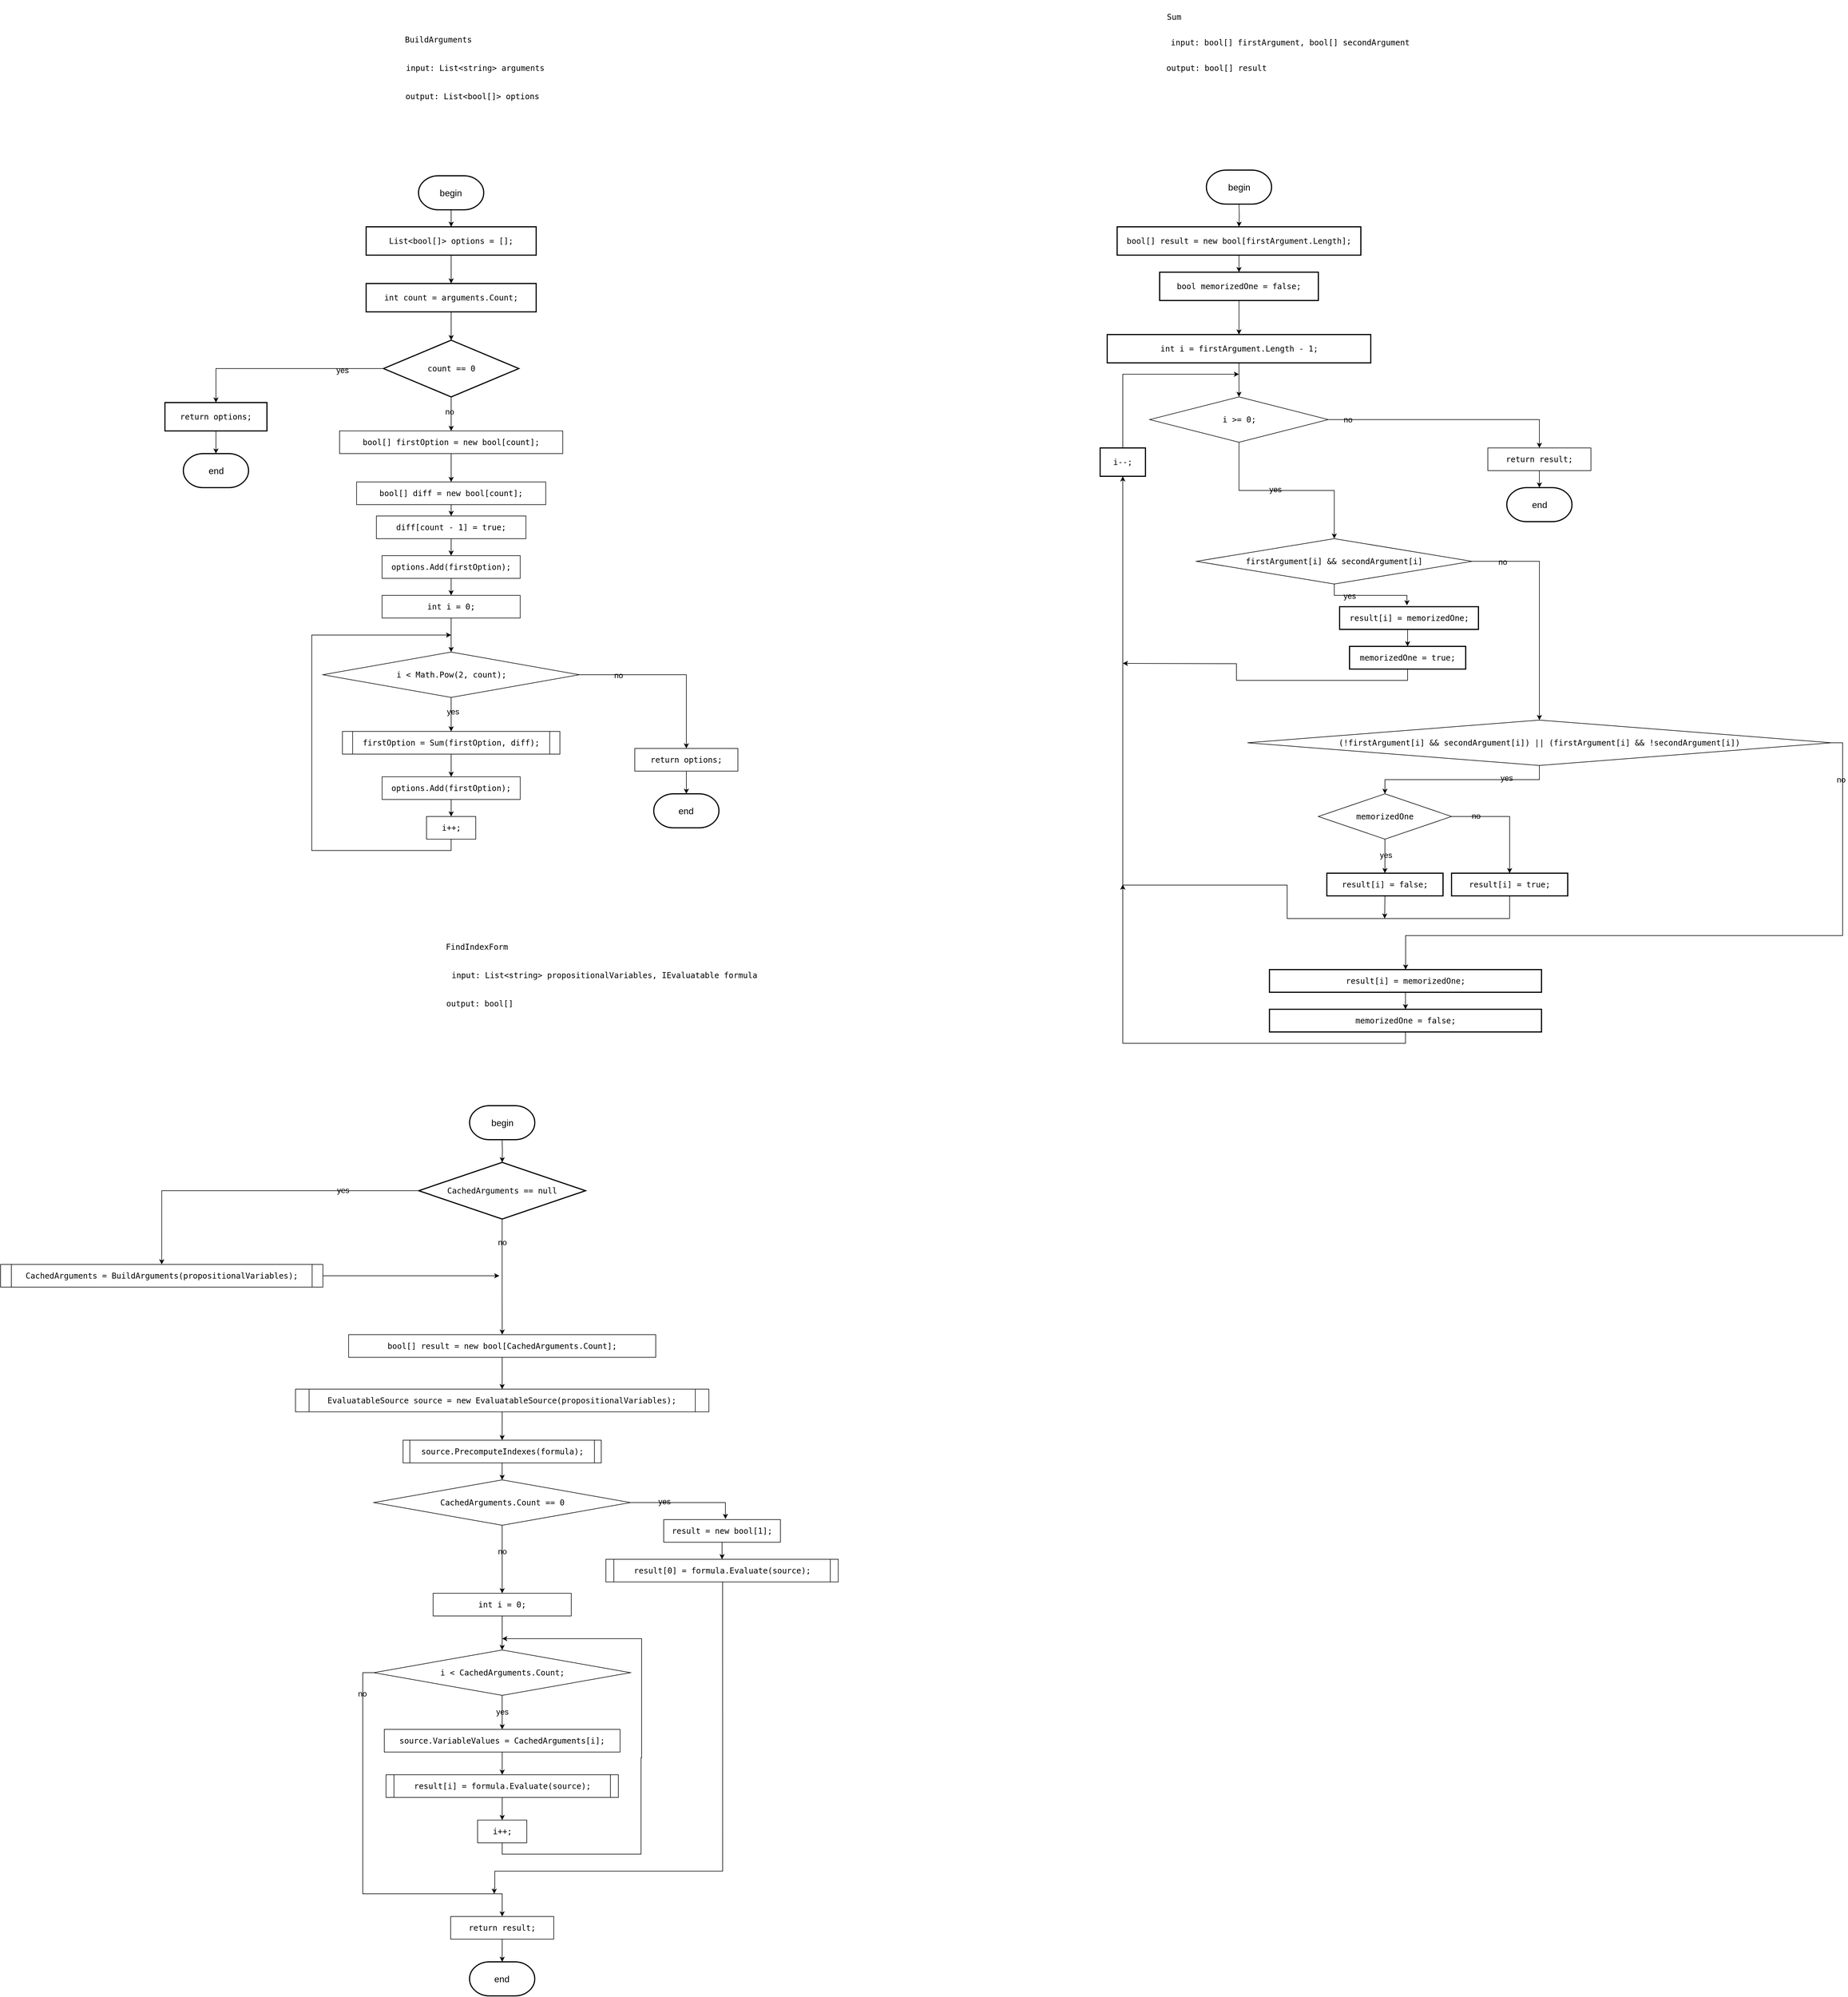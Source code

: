 <mxfile version="26.2.2">
  <diagram name="Page-1" id="E0nscjtRyFwGiNTbjfcI">
    <mxGraphModel dx="5147" dy="4202" grid="1" gridSize="10" guides="1" tooltips="1" connect="1" arrows="1" fold="1" page="1" pageScale="1" pageWidth="850" pageHeight="1100" math="0" shadow="0">
      <root>
        <mxCell id="0" />
        <mxCell id="1" parent="0" />
        <mxCell id="glDN8wsFf1yY-Pn6gENm-1" value="&lt;pre style=&quot;font-family: &amp;quot;JetBrains Mono&amp;quot;, monospace;&quot;&gt;&lt;div style=&quot;&quot;&gt;&lt;pre style=&quot;font-family: &amp;quot;JetBrains Mono&amp;quot;, monospace;&quot;&gt;BuildArguments&lt;/pre&gt;&lt;/div&gt;&lt;/pre&gt;" style="text;html=1;align=center;verticalAlign=middle;resizable=0;points=[];autosize=1;strokeColor=none;fillColor=none;fontSize=14;labelBackgroundColor=none;fontColor=#000000;" parent="1" vertex="1">
          <mxGeometry x="-353.12" y="-1170" width="130" height="60" as="geometry" />
        </mxCell>
        <mxCell id="glDN8wsFf1yY-Pn6gENm-4" style="edgeStyle=orthogonalEdgeStyle;rounded=0;orthogonalLoop=1;jettySize=auto;html=1;exitX=0.5;exitY=1;exitDx=0;exitDy=0;entryX=0.5;entryY=0;entryDx=0;entryDy=0;fontSize=14;labelBackgroundColor=none;fontColor=#000000;" parent="1" source="glDN8wsFf1yY-Pn6gENm-5" target="glDN8wsFf1yY-Pn6gENm-9" edge="1">
          <mxGeometry relative="1" as="geometry" />
        </mxCell>
        <mxCell id="glDN8wsFf1yY-Pn6gENm-5" value="&lt;div style=&quot;&quot;&gt;&lt;pre style=&quot;font-family: &amp;quot;JetBrains Mono&amp;quot;, monospace;&quot;&gt;&lt;pre style=&quot;font-family: &amp;quot;JetBrains Mono&amp;quot;, monospace;&quot;&gt;&lt;pre style=&quot;font-family: &amp;quot;JetBrains Mono&amp;quot;, monospace;&quot;&gt;&lt;pre style=&quot;font-family: &amp;quot;JetBrains Mono&amp;quot;, monospace;&quot;&gt;&lt;pre style=&quot;font-family: &amp;quot;JetBrains Mono&amp;quot;, monospace;&quot;&gt;&lt;pre style=&quot;font-family: &amp;quot;JetBrains Mono&amp;quot;, monospace;&quot;&gt;&lt;pre style=&quot;font-family: &amp;quot;JetBrains Mono&amp;quot;, monospace;&quot;&gt;&lt;pre style=&quot;font-family: &amp;quot;JetBrains Mono&amp;quot;, monospace;&quot;&gt;&lt;div&gt;&lt;pre style=&quot;font-family: &amp;quot;JetBrains Mono&amp;quot;, monospace;&quot;&gt;List&amp;lt;&lt;span style=&quot;&quot;&gt;bool&lt;/span&gt;[]&amp;gt; options = [];&lt;/pre&gt;&lt;/div&gt;&lt;/pre&gt;&lt;/pre&gt;&lt;/pre&gt;&lt;/pre&gt;&lt;/pre&gt;&lt;/pre&gt;&lt;/pre&gt;&lt;/pre&gt;&lt;/div&gt;" style="rounded=0;whiteSpace=wrap;html=1;absoluteArcSize=1;arcSize=14;strokeWidth=2;fontSize=14;labelBackgroundColor=none;fontColor=#000000;" parent="1" vertex="1">
          <mxGeometry x="-415" y="-810" width="300" height="50" as="geometry" />
        </mxCell>
        <mxCell id="glDN8wsFf1yY-Pn6gENm-6" value="&lt;pre style=&quot;font-family: &amp;quot;JetBrains Mono&amp;quot;, monospace;&quot;&gt;input: List&amp;lt;&lt;span style=&quot;white-space-collapse: collapse;&quot;&gt;string&lt;/span&gt;&lt;span style=&quot;white-space-collapse: collapse;&quot;&gt;&amp;gt; arguments&lt;/span&gt;&lt;/pre&gt;" style="text;html=1;align=center;verticalAlign=middle;resizable=0;points=[];autosize=1;strokeColor=none;fillColor=none;fontSize=14;labelBackgroundColor=none;fontColor=#000000;" parent="1" vertex="1">
          <mxGeometry x="-348.12" y="-1120" width="250" height="60" as="geometry" />
        </mxCell>
        <mxCell id="glDN8wsFf1yY-Pn6gENm-7" value="&lt;pre style=&quot;font-family: &amp;quot;JetBrains Mono&amp;quot;, monospace;&quot;&gt;output: List&lt;span style=&quot;white-space-collapse: collapse;&quot;&gt;&amp;lt;&lt;/span&gt;&lt;span style=&quot;white-space-collapse: collapse;&quot;&gt;bool&lt;span&gt;[]&lt;/span&gt;&amp;gt; &lt;span style=&quot;&quot;&gt;options&lt;/span&gt;&lt;span style=&quot;&quot;&gt;&lt;/span&gt;&lt;br&gt;&lt;/span&gt;&lt;/pre&gt;" style="text;html=1;align=center;verticalAlign=middle;resizable=0;points=[];autosize=1;strokeColor=none;fillColor=none;fontSize=14;labelBackgroundColor=none;fontColor=#000000;" parent="1" vertex="1">
          <mxGeometry x="-348.12" y="-1070" width="240" height="60" as="geometry" />
        </mxCell>
        <mxCell id="glDN8wsFf1yY-Pn6gENm-9" value="&lt;div style=&quot;&quot;&gt;&lt;pre style=&quot;font-family: &amp;quot;JetBrains Mono&amp;quot;, monospace;&quot;&gt;&lt;pre style=&quot;font-family: &amp;quot;JetBrains Mono&amp;quot;, monospace;&quot;&gt;&lt;pre style=&quot;font-family: &amp;quot;JetBrains Mono&amp;quot;, monospace;&quot;&gt;&lt;pre style=&quot;font-family: &amp;quot;JetBrains Mono&amp;quot;, monospace;&quot;&gt;&lt;pre style=&quot;font-family: &amp;quot;JetBrains Mono&amp;quot;, monospace;&quot;&gt;&lt;pre style=&quot;font-family: &amp;quot;JetBrains Mono&amp;quot;, monospace;&quot;&gt;&lt;pre style=&quot;font-family: &amp;quot;JetBrains Mono&amp;quot;, monospace;&quot;&gt;&lt;pre style=&quot;font-family: &amp;quot;JetBrains Mono&amp;quot;, monospace;&quot;&gt;&lt;pre style=&quot;font-family: &amp;quot;JetBrains Mono&amp;quot;, monospace;&quot;&gt;&lt;pre style=&quot;font-family: &amp;quot;JetBrains Mono&amp;quot;, monospace;&quot;&gt;&lt;div&gt;&lt;pre style=&quot;font-family: &amp;quot;JetBrains Mono&amp;quot;, monospace;&quot;&gt;&lt;span style=&quot;&quot;&gt;int &lt;/span&gt;&lt;span style=&quot;&quot;&gt;count &lt;/span&gt;= &lt;span style=&quot;&quot;&gt;arguments&lt;/span&gt;.Count;&lt;/pre&gt;&lt;/div&gt;&lt;/pre&gt;&lt;/pre&gt;&lt;/pre&gt;&lt;/pre&gt;&lt;/pre&gt;&lt;/pre&gt;&lt;/pre&gt;&lt;/pre&gt;&lt;/pre&gt;&lt;/pre&gt;&lt;/div&gt;" style="rounded=0;whiteSpace=wrap;html=1;absoluteArcSize=1;arcSize=14;strokeWidth=2;fontSize=14;labelBackgroundColor=none;fontColor=#000000;" parent="1" vertex="1">
          <mxGeometry x="-415" y="-710" width="300" height="50" as="geometry" />
        </mxCell>
        <mxCell id="glDN8wsFf1yY-Pn6gENm-35" style="edgeStyle=orthogonalEdgeStyle;rounded=0;orthogonalLoop=1;jettySize=auto;html=1;exitX=0.5;exitY=1;exitDx=0;exitDy=0;exitPerimeter=0;fontSize=14;labelBackgroundColor=none;fontColor=#000000;" parent="1" source="glDN8wsFf1yY-Pn6gENm-12" target="glDN8wsFf1yY-Pn6gENm-32" edge="1">
          <mxGeometry relative="1" as="geometry" />
        </mxCell>
        <mxCell id="glDN8wsFf1yY-Pn6gENm-36" value="no" style="edgeLabel;html=1;align=center;verticalAlign=middle;resizable=0;points=[];fontSize=14;labelBackgroundColor=none;fontColor=#000000;" parent="glDN8wsFf1yY-Pn6gENm-35" vertex="1" connectable="0">
          <mxGeometry x="-0.133" y="-3" relative="1" as="geometry">
            <mxPoint as="offset" />
          </mxGeometry>
        </mxCell>
        <mxCell id="Tw0CYwZFTsw28ND6YlQB-2" style="edgeStyle=orthogonalEdgeStyle;rounded=0;orthogonalLoop=1;jettySize=auto;html=1;exitX=0;exitY=0.5;exitDx=0;exitDy=0;exitPerimeter=0;entryX=0.5;entryY=0;entryDx=0;entryDy=0;fontSize=14;labelBackgroundColor=none;fontColor=#000000;" parent="1" source="glDN8wsFf1yY-Pn6gENm-12" target="Tw0CYwZFTsw28ND6YlQB-1" edge="1">
          <mxGeometry relative="1" as="geometry" />
        </mxCell>
        <mxCell id="Tw0CYwZFTsw28ND6YlQB-4" value="yes" style="edgeLabel;html=1;align=center;verticalAlign=middle;resizable=0;points=[];fontSize=14;labelBackgroundColor=none;fontColor=#000000;" parent="Tw0CYwZFTsw28ND6YlQB-2" vertex="1" connectable="0">
          <mxGeometry x="-0.593" y="3" relative="1" as="geometry">
            <mxPoint as="offset" />
          </mxGeometry>
        </mxCell>
        <mxCell id="glDN8wsFf1yY-Pn6gENm-12" value="&lt;div style=&quot;&quot;&gt;&lt;pre style=&quot;font-family: &amp;quot;JetBrains Mono&amp;quot;, monospace;&quot;&gt;&lt;div&gt;&lt;pre style=&quot;font-family: &amp;quot;JetBrains Mono&amp;quot;, monospace;&quot;&gt;count == &lt;span style=&quot;&quot;&gt;0&lt;/span&gt;&lt;/pre&gt;&lt;/div&gt;&lt;/pre&gt;&lt;/div&gt;" style="strokeWidth=2;html=1;shape=mxgraph.flowchart.decision;whiteSpace=wrap;fontSize=14;labelBackgroundColor=none;fontColor=#000000;" parent="1" vertex="1">
          <mxGeometry x="-384.37" y="-610" width="238.75" height="100" as="geometry" />
        </mxCell>
        <mxCell id="glDN8wsFf1yY-Pn6gENm-22" style="edgeStyle=orthogonalEdgeStyle;rounded=0;orthogonalLoop=1;jettySize=auto;html=1;exitX=0.5;exitY=1;exitDx=0;exitDy=0;entryX=0.5;entryY=0;entryDx=0;entryDy=0;entryPerimeter=0;fontSize=14;labelBackgroundColor=none;fontColor=#000000;" parent="1" source="glDN8wsFf1yY-Pn6gENm-9" target="glDN8wsFf1yY-Pn6gENm-12" edge="1">
          <mxGeometry relative="1" as="geometry" />
        </mxCell>
        <mxCell id="glDN8wsFf1yY-Pn6gENm-37" style="edgeStyle=orthogonalEdgeStyle;rounded=0;orthogonalLoop=1;jettySize=auto;html=1;exitX=0.5;exitY=1;exitDx=0;exitDy=0;entryX=0.5;entryY=0;entryDx=0;entryDy=0;fontSize=14;labelBackgroundColor=none;fontColor=#000000;" parent="1" source="glDN8wsFf1yY-Pn6gENm-32" target="glDN8wsFf1yY-Pn6gENm-33" edge="1">
          <mxGeometry relative="1" as="geometry" />
        </mxCell>
        <mxCell id="glDN8wsFf1yY-Pn6gENm-32" value="&lt;div style=&quot;&quot;&gt;&lt;pre style=&quot;font-family: &amp;quot;JetBrains Mono&amp;quot;, monospace;&quot;&gt;&lt;div&gt;&lt;pre style=&quot;font-family: &amp;quot;JetBrains Mono&amp;quot;, monospace;&quot;&gt;&lt;span style=&quot;&quot;&gt;bool&lt;/span&gt;[] firstOption = &lt;span style=&quot;&quot;&gt;new bool&lt;/span&gt;[count];&lt;/pre&gt;&lt;/div&gt;&lt;/pre&gt;&lt;/div&gt;" style="rounded=0;whiteSpace=wrap;html=1;fontSize=14;labelBackgroundColor=none;fontColor=#000000;" parent="1" vertex="1">
          <mxGeometry x="-461.87" y="-450" width="393.75" height="40" as="geometry" />
        </mxCell>
        <mxCell id="Tw0CYwZFTsw28ND6YlQB-6" style="edgeStyle=orthogonalEdgeStyle;rounded=0;orthogonalLoop=1;jettySize=auto;html=1;exitX=0.5;exitY=1;exitDx=0;exitDy=0;entryX=0.5;entryY=0;entryDx=0;entryDy=0;fontSize=14;labelBackgroundColor=none;fontColor=#000000;" parent="1" source="glDN8wsFf1yY-Pn6gENm-33" target="Tw0CYwZFTsw28ND6YlQB-5" edge="1">
          <mxGeometry relative="1" as="geometry" />
        </mxCell>
        <mxCell id="glDN8wsFf1yY-Pn6gENm-33" value="&lt;div style=&quot;&quot;&gt;&lt;pre style=&quot;font-family: &amp;quot;JetBrains Mono&amp;quot;, monospace;&quot;&gt;&lt;pre style=&quot;font-family: &amp;quot;JetBrains Mono&amp;quot;, monospace;&quot;&gt;&lt;div&gt;&lt;pre style=&quot;font-family: &amp;quot;JetBrains Mono&amp;quot;, monospace;&quot;&gt;&lt;span style=&quot;&quot;&gt;bool&lt;/span&gt;[] &lt;span style=&quot;&quot;&gt;diff &lt;/span&gt;= &lt;span style=&quot;&quot;&gt;new bool&lt;/span&gt;[&lt;span style=&quot;&quot;&gt;count&lt;/span&gt;];&lt;/pre&gt;&lt;/div&gt;&lt;/pre&gt;&lt;/pre&gt;&lt;/div&gt;" style="rounded=0;whiteSpace=wrap;html=1;fontSize=14;labelBackgroundColor=none;fontColor=#000000;" parent="1" vertex="1">
          <mxGeometry x="-431.87" y="-360" width="333.75" height="40" as="geometry" />
        </mxCell>
        <mxCell id="Tw0CYwZFTsw28ND6YlQB-9" style="edgeStyle=orthogonalEdgeStyle;rounded=0;orthogonalLoop=1;jettySize=auto;html=1;exitX=0.5;exitY=1;exitDx=0;exitDy=0;entryX=0.5;entryY=0;entryDx=0;entryDy=0;fontSize=14;labelBackgroundColor=none;fontColor=#000000;" parent="1" source="glDN8wsFf1yY-Pn6gENm-34" target="Tw0CYwZFTsw28ND6YlQB-8" edge="1">
          <mxGeometry relative="1" as="geometry" />
        </mxCell>
        <mxCell id="glDN8wsFf1yY-Pn6gENm-34" value="&lt;div style=&quot;&quot;&gt;&lt;pre style=&quot;font-family: &amp;quot;JetBrains Mono&amp;quot;, monospace;&quot;&gt;&lt;pre style=&quot;font-family: &amp;quot;JetBrains Mono&amp;quot;, monospace;&quot;&gt;&lt;div&gt;&lt;pre style=&quot;font-family: &amp;quot;JetBrains Mono&amp;quot;, monospace;&quot;&gt;&lt;span style=&quot;&quot;&gt;options&lt;/span&gt;.&lt;span style=&quot;&quot;&gt;Add&lt;/span&gt;(&lt;span style=&quot;&quot;&gt;firstOption&lt;/span&gt;);&lt;/pre&gt;&lt;/div&gt;&lt;/pre&gt;&lt;/pre&gt;&lt;/div&gt;" style="rounded=0;whiteSpace=wrap;html=1;fontSize=14;labelBackgroundColor=none;fontColor=#000000;" parent="1" vertex="1">
          <mxGeometry x="-386.93" y="-230" width="243.75" height="40" as="geometry" />
        </mxCell>
        <mxCell id="glDN8wsFf1yY-Pn6gENm-42" style="edgeStyle=orthogonalEdgeStyle;rounded=0;orthogonalLoop=1;jettySize=auto;html=1;exitX=0.5;exitY=1;exitDx=0;exitDy=0;entryX=0.5;entryY=0;entryDx=0;entryDy=0;fontSize=14;labelBackgroundColor=none;fontColor=#000000;" parent="1" source="glDN8wsFf1yY-Pn6gENm-39" target="glDN8wsFf1yY-Pn6gENm-40" edge="1">
          <mxGeometry relative="1" as="geometry" />
        </mxCell>
        <mxCell id="glDN8wsFf1yY-Pn6gENm-43" value="yes" style="edgeLabel;html=1;align=center;verticalAlign=middle;resizable=0;points=[];fontSize=14;labelBackgroundColor=none;fontColor=#000000;" parent="glDN8wsFf1yY-Pn6gENm-42" vertex="1" connectable="0">
          <mxGeometry x="-0.17" y="3" relative="1" as="geometry">
            <mxPoint as="offset" />
          </mxGeometry>
        </mxCell>
        <mxCell id="Tw0CYwZFTsw28ND6YlQB-16" style="edgeStyle=orthogonalEdgeStyle;rounded=0;orthogonalLoop=1;jettySize=auto;html=1;exitX=1;exitY=0.5;exitDx=0;exitDy=0;fontSize=14;labelBackgroundColor=none;fontColor=#000000;" parent="1" source="glDN8wsFf1yY-Pn6gENm-39" target="Tw0CYwZFTsw28ND6YlQB-14" edge="1">
          <mxGeometry relative="1" as="geometry" />
        </mxCell>
        <mxCell id="Tw0CYwZFTsw28ND6YlQB-17" value="no" style="edgeLabel;html=1;align=center;verticalAlign=middle;resizable=0;points=[];fontSize=14;labelBackgroundColor=none;fontColor=#000000;" parent="Tw0CYwZFTsw28ND6YlQB-16" vertex="1" connectable="0">
          <mxGeometry x="-0.568" y="-1" relative="1" as="geometry">
            <mxPoint as="offset" />
          </mxGeometry>
        </mxCell>
        <mxCell id="glDN8wsFf1yY-Pn6gENm-39" value="&lt;div style=&quot;&quot;&gt;&lt;pre style=&quot;font-family: &amp;quot;JetBrains Mono&amp;quot;, monospace;&quot;&gt;&lt;div&gt;&lt;pre style=&quot;font-family: &amp;quot;JetBrains Mono&amp;quot;, monospace;&quot;&gt;i &amp;lt; Math.Pow(&lt;span style=&quot;&quot;&gt;2&lt;/span&gt;, count);&lt;/pre&gt;&lt;/div&gt;&lt;/pre&gt;&lt;/div&gt;" style="rhombus;whiteSpace=wrap;html=1;fontSize=14;labelBackgroundColor=none;fontColor=#000000;" parent="1" vertex="1">
          <mxGeometry x="-491.3" y="-60" width="452.5" height="80" as="geometry" />
        </mxCell>
        <mxCell id="glDN8wsFf1yY-Pn6gENm-46" style="edgeStyle=orthogonalEdgeStyle;rounded=0;orthogonalLoop=1;jettySize=auto;html=1;exitX=0.5;exitY=1;exitDx=0;exitDy=0;entryX=0.5;entryY=0;entryDx=0;entryDy=0;fontSize=14;labelBackgroundColor=none;fontColor=#000000;" parent="1" source="glDN8wsFf1yY-Pn6gENm-40" target="glDN8wsFf1yY-Pn6gENm-41" edge="1">
          <mxGeometry relative="1" as="geometry" />
        </mxCell>
        <mxCell id="glDN8wsFf1yY-Pn6gENm-40" value="&lt;div style=&quot;&quot;&gt;&lt;pre style=&quot;font-family: &amp;quot;JetBrains Mono&amp;quot;, monospace;&quot;&gt;firstOption = Sum(firstOption, diff);&lt;/pre&gt;&lt;/div&gt;" style="shape=process;whiteSpace=wrap;html=1;backgroundOutline=1;size=0.047;fontSize=14;labelBackgroundColor=none;fontColor=#000000;" parent="1" vertex="1">
          <mxGeometry x="-456.85" y="80" width="383.7" height="40" as="geometry" />
        </mxCell>
        <mxCell id="Tw0CYwZFTsw28ND6YlQB-12" style="edgeStyle=orthogonalEdgeStyle;rounded=0;orthogonalLoop=1;jettySize=auto;html=1;exitX=0.5;exitY=1;exitDx=0;exitDy=0;entryX=0.5;entryY=0;entryDx=0;entryDy=0;fontSize=14;labelBackgroundColor=none;fontColor=#000000;" parent="1" source="glDN8wsFf1yY-Pn6gENm-41" target="Tw0CYwZFTsw28ND6YlQB-11" edge="1">
          <mxGeometry relative="1" as="geometry" />
        </mxCell>
        <mxCell id="glDN8wsFf1yY-Pn6gENm-41" value="&lt;div style=&quot;&quot;&gt;&lt;pre style=&quot;font-family: &amp;quot;JetBrains Mono&amp;quot;, monospace;&quot;&gt;&lt;pre style=&quot;font-family: &amp;quot;JetBrains Mono&amp;quot;, monospace;&quot;&gt;&lt;div&gt;&lt;pre style=&quot;font-family: &amp;quot;JetBrains Mono&amp;quot;, monospace;&quot;&gt;&lt;span style=&quot;&quot;&gt;options&lt;/span&gt;.&lt;span style=&quot;&quot;&gt;Add&lt;/span&gt;(&lt;span style=&quot;&quot;&gt;firstOption&lt;/span&gt;);&lt;/pre&gt;&lt;/div&gt;&lt;/pre&gt;&lt;/pre&gt;&lt;/div&gt;" style="rounded=0;whiteSpace=wrap;html=1;fontSize=14;labelBackgroundColor=none;fontColor=#000000;" parent="1" vertex="1">
          <mxGeometry x="-386.84" y="160" width="243.7" height="40" as="geometry" />
        </mxCell>
        <mxCell id="glDN8wsFf1yY-Pn6gENm-54" value="&lt;pre style=&quot;font-family: &amp;quot;JetBrains Mono&amp;quot;, monospace;&quot;&gt;&lt;div style=&quot;&quot;&gt;&lt;pre style=&quot;font-family: &amp;quot;JetBrains Mono&amp;quot;, monospace;&quot;&gt;Sum&lt;/pre&gt;&lt;/div&gt;&lt;/pre&gt;" style="text;html=1;align=center;verticalAlign=middle;resizable=0;points=[];autosize=1;strokeColor=none;fillColor=none;fontSize=14;labelBackgroundColor=none;fontColor=#000000;" parent="1" vertex="1">
          <mxGeometry x="985" y="-1210" width="50" height="60" as="geometry" />
        </mxCell>
        <mxCell id="glDN8wsFf1yY-Pn6gENm-57" style="edgeStyle=orthogonalEdgeStyle;rounded=0;orthogonalLoop=1;jettySize=auto;html=1;exitX=0.5;exitY=1;exitDx=0;exitDy=0;entryX=0.5;entryY=0;entryDx=0;entryDy=0;fontSize=14;labelBackgroundColor=none;fontColor=#000000;" parent="1" source="glDN8wsFf1yY-Pn6gENm-58" target="glDN8wsFf1yY-Pn6gENm-61" edge="1">
          <mxGeometry relative="1" as="geometry" />
        </mxCell>
        <mxCell id="glDN8wsFf1yY-Pn6gENm-58" value="&lt;div style=&quot;&quot;&gt;&lt;pre style=&quot;font-family: &amp;quot;JetBrains Mono&amp;quot;, monospace;&quot;&gt;&lt;pre style=&quot;font-family: &amp;quot;JetBrains Mono&amp;quot;, monospace;&quot;&gt;&lt;pre style=&quot;font-family: &amp;quot;JetBrains Mono&amp;quot;, monospace;&quot;&gt;&lt;pre style=&quot;font-family: &amp;quot;JetBrains Mono&amp;quot;, monospace;&quot;&gt;&lt;pre style=&quot;font-family: &amp;quot;JetBrains Mono&amp;quot;, monospace;&quot;&gt;&lt;pre style=&quot;font-family: &amp;quot;JetBrains Mono&amp;quot;, monospace;&quot;&gt;&lt;pre style=&quot;font-family: &amp;quot;JetBrains Mono&amp;quot;, monospace;&quot;&gt;&lt;pre style=&quot;font-family: &amp;quot;JetBrains Mono&amp;quot;, monospace;&quot;&gt;&lt;pre style=&quot;font-family: &amp;quot;JetBrains Mono&amp;quot;, monospace;&quot;&gt;&lt;div&gt;&lt;pre style=&quot;font-family: &amp;quot;JetBrains Mono&amp;quot;, monospace;&quot;&gt;&lt;span style=&quot;&quot;&gt;bool&lt;/span&gt;[] &lt;span style=&quot;&quot;&gt;result &lt;/span&gt;= &lt;span style=&quot;&quot;&gt;new bool&lt;/span&gt;[&lt;span style=&quot;&quot;&gt;firstArgument&lt;/span&gt;.Length];&lt;/pre&gt;&lt;/div&gt;&lt;/pre&gt;&lt;/pre&gt;&lt;/pre&gt;&lt;/pre&gt;&lt;/pre&gt;&lt;/pre&gt;&lt;/pre&gt;&lt;/pre&gt;&lt;/pre&gt;&lt;/div&gt;" style="rounded=0;whiteSpace=wrap;html=1;absoluteArcSize=1;arcSize=14;strokeWidth=2;fontSize=14;labelBackgroundColor=none;fontColor=#000000;" parent="1" vertex="1">
          <mxGeometry x="910" y="-810" width="430" height="50" as="geometry" />
        </mxCell>
        <mxCell id="glDN8wsFf1yY-Pn6gENm-59" value="&lt;pre style=&quot;font-family: &amp;quot;JetBrains Mono&amp;quot;, monospace;&quot;&gt;input: bool&lt;span style=&quot;white-space-collapse: collapse;&quot;&gt;[] firstArgument, &lt;/span&gt;&lt;span style=&quot;white-space-collapse: collapse;&quot;&gt;bool&lt;/span&gt;&lt;span style=&quot;white-space-collapse: collapse;&quot;&gt;[] secondArgument&lt;/span&gt;&lt;/pre&gt;" style="text;html=1;align=center;verticalAlign=middle;resizable=0;points=[];autosize=1;strokeColor=none;fillColor=none;fontSize=14;labelBackgroundColor=none;fontColor=#000000;" parent="1" vertex="1">
          <mxGeometry x="1010" y="-1165" width="410" height="60" as="geometry" />
        </mxCell>
        <mxCell id="glDN8wsFf1yY-Pn6gENm-60" value="&lt;pre style=&quot;font-family: &amp;quot;JetBrains Mono&amp;quot;, monospace;&quot;&gt;output: bool&lt;span style=&quot;white-space-collapse: collapse;&quot;&gt;[] result&lt;/span&gt;&lt;/pre&gt;" style="text;html=1;align=center;verticalAlign=middle;resizable=0;points=[];autosize=1;strokeColor=none;fillColor=none;fontSize=14;labelBackgroundColor=none;fontColor=#000000;" parent="1" vertex="1">
          <mxGeometry x="990" y="-1120" width="190" height="60" as="geometry" />
        </mxCell>
        <mxCell id="glDN8wsFf1yY-Pn6gENm-132" style="edgeStyle=orthogonalEdgeStyle;rounded=0;orthogonalLoop=1;jettySize=auto;html=1;exitX=0.5;exitY=1;exitDx=0;exitDy=0;entryX=0.5;entryY=0;entryDx=0;entryDy=0;fontSize=14;labelBackgroundColor=none;fontColor=#000000;" parent="1" source="glDN8wsFf1yY-Pn6gENm-61" target="glDN8wsFf1yY-Pn6gENm-86" edge="1">
          <mxGeometry relative="1" as="geometry" />
        </mxCell>
        <mxCell id="glDN8wsFf1yY-Pn6gENm-61" value="&lt;div style=&quot;&quot;&gt;&lt;pre style=&quot;font-family: &amp;quot;JetBrains Mono&amp;quot;, monospace;&quot;&gt;&lt;pre style=&quot;font-family: &amp;quot;JetBrains Mono&amp;quot;, monospace;&quot;&gt;&lt;pre style=&quot;font-family: &amp;quot;JetBrains Mono&amp;quot;, monospace;&quot;&gt;&lt;pre style=&quot;font-family: &amp;quot;JetBrains Mono&amp;quot;, monospace;&quot;&gt;&lt;pre style=&quot;font-family: &amp;quot;JetBrains Mono&amp;quot;, monospace;&quot;&gt;&lt;pre style=&quot;font-family: &amp;quot;JetBrains Mono&amp;quot;, monospace;&quot;&gt;&lt;pre style=&quot;font-family: &amp;quot;JetBrains Mono&amp;quot;, monospace;&quot;&gt;&lt;pre style=&quot;font-family: &amp;quot;JetBrains Mono&amp;quot;, monospace;&quot;&gt;&lt;pre style=&quot;font-family: &amp;quot;JetBrains Mono&amp;quot;, monospace;&quot;&gt;&lt;pre style=&quot;font-family: &amp;quot;JetBrains Mono&amp;quot;, monospace;&quot;&gt;&lt;div&gt;&lt;pre style=&quot;font-family: &amp;quot;JetBrains Mono&amp;quot;, monospace;&quot;&gt;&lt;span style=&quot;&quot;&gt;bool &lt;/span&gt;&lt;span style=&quot;&quot;&gt;memorizedOne &lt;/span&gt;= &lt;span style=&quot;&quot;&gt;false&lt;/span&gt;;&lt;/pre&gt;&lt;/div&gt;&lt;/pre&gt;&lt;/pre&gt;&lt;/pre&gt;&lt;/pre&gt;&lt;/pre&gt;&lt;/pre&gt;&lt;/pre&gt;&lt;/pre&gt;&lt;/pre&gt;&lt;/pre&gt;&lt;/div&gt;" style="rounded=0;whiteSpace=wrap;html=1;absoluteArcSize=1;arcSize=14;strokeWidth=2;fontSize=14;labelBackgroundColor=none;fontColor=#000000;" parent="1" vertex="1">
          <mxGeometry x="985" y="-730" width="280" height="50" as="geometry" />
        </mxCell>
        <mxCell id="glDN8wsFf1yY-Pn6gENm-133" style="edgeStyle=orthogonalEdgeStyle;rounded=0;orthogonalLoop=1;jettySize=auto;html=1;exitX=0.5;exitY=1;exitDx=0;exitDy=0;entryX=0.5;entryY=0;entryDx=0;entryDy=0;fontSize=14;labelBackgroundColor=none;fontColor=#000000;" parent="1" source="glDN8wsFf1yY-Pn6gENm-86" target="glDN8wsFf1yY-Pn6gENm-87" edge="1">
          <mxGeometry relative="1" as="geometry" />
        </mxCell>
        <mxCell id="glDN8wsFf1yY-Pn6gENm-86" value="&lt;div style=&quot;&quot;&gt;&lt;pre style=&quot;font-family: &amp;quot;JetBrains Mono&amp;quot;, monospace;&quot;&gt;&lt;span style=&quot;&quot;&gt;int &lt;/span&gt;&lt;span style=&quot;&quot;&gt;i &lt;/span&gt;= &lt;span style=&quot;&quot;&gt;firstArgument&lt;/span&gt;.Length - &lt;span style=&quot;&quot;&gt;1&lt;/span&gt;;&lt;/pre&gt;&lt;/div&gt;" style="rounded=0;whiteSpace=wrap;html=1;absoluteArcSize=1;arcSize=14;strokeWidth=2;fontSize=14;labelBackgroundColor=none;fontColor=#000000;" parent="1" vertex="1">
          <mxGeometry x="892.5" y="-620" width="465" height="50" as="geometry" />
        </mxCell>
        <mxCell id="Tw0CYwZFTsw28ND6YlQB-19" style="edgeStyle=orthogonalEdgeStyle;rounded=0;orthogonalLoop=1;jettySize=auto;html=1;exitX=1;exitY=0.5;exitDx=0;exitDy=0;entryX=0.5;entryY=0;entryDx=0;entryDy=0;fontSize=14;labelBackgroundColor=none;fontColor=#000000;" parent="1" source="glDN8wsFf1yY-Pn6gENm-87" target="Tw0CYwZFTsw28ND6YlQB-18" edge="1">
          <mxGeometry relative="1" as="geometry" />
        </mxCell>
        <mxCell id="Tw0CYwZFTsw28ND6YlQB-20" value="no" style="edgeLabel;html=1;align=center;verticalAlign=middle;resizable=0;points=[];fontSize=14;labelBackgroundColor=none;fontColor=#000000;" parent="Tw0CYwZFTsw28ND6YlQB-19" vertex="1" connectable="0">
          <mxGeometry x="-0.836" relative="1" as="geometry">
            <mxPoint as="offset" />
          </mxGeometry>
        </mxCell>
        <mxCell id="Tw0CYwZFTsw28ND6YlQB-22" style="edgeStyle=orthogonalEdgeStyle;rounded=0;orthogonalLoop=1;jettySize=auto;html=1;exitX=0.5;exitY=1;exitDx=0;exitDy=0;entryX=0.5;entryY=0;entryDx=0;entryDy=0;fontSize=14;labelBackgroundColor=none;fontColor=#000000;" parent="1" source="glDN8wsFf1yY-Pn6gENm-87" target="glDN8wsFf1yY-Pn6gENm-92" edge="1">
          <mxGeometry relative="1" as="geometry" />
        </mxCell>
        <mxCell id="Tw0CYwZFTsw28ND6YlQB-23" value="yes" style="edgeLabel;html=1;align=center;verticalAlign=middle;resizable=0;points=[];fontSize=14;labelBackgroundColor=none;fontColor=#000000;" parent="Tw0CYwZFTsw28ND6YlQB-22" vertex="1" connectable="0">
          <mxGeometry x="-0.119" y="2" relative="1" as="geometry">
            <mxPoint as="offset" />
          </mxGeometry>
        </mxCell>
        <mxCell id="glDN8wsFf1yY-Pn6gENm-87" value="&lt;div style=&quot;&quot;&gt;&lt;pre style=&quot;font-family: &amp;quot;JetBrains Mono&amp;quot;, monospace;&quot;&gt;i &amp;gt;= &lt;span style=&quot;&quot;&gt;0&lt;/span&gt;;&lt;/pre&gt;&lt;/div&gt;" style="rhombus;whiteSpace=wrap;html=1;fontSize=14;labelBackgroundColor=none;fontColor=#000000;" parent="1" vertex="1">
          <mxGeometry x="967.5" y="-510" width="315" height="80" as="geometry" />
        </mxCell>
        <mxCell id="glDN8wsFf1yY-Pn6gENm-131" style="edgeStyle=orthogonalEdgeStyle;rounded=0;orthogonalLoop=1;jettySize=auto;html=1;exitX=0.5;exitY=0;exitDx=0;exitDy=0;fontSize=14;labelBackgroundColor=none;fontColor=#000000;" parent="1" source="glDN8wsFf1yY-Pn6gENm-88" edge="1">
          <mxGeometry relative="1" as="geometry">
            <mxPoint x="1125" y="-550" as="targetPoint" />
            <Array as="points">
              <mxPoint x="920" y="-550" />
            </Array>
          </mxGeometry>
        </mxCell>
        <mxCell id="glDN8wsFf1yY-Pn6gENm-88" value="&lt;div style=&quot;&quot;&gt;&lt;pre style=&quot;font-family: &amp;quot;JetBrains Mono&amp;quot;, monospace;&quot;&gt;&lt;div&gt;&lt;pre style=&quot;font-family: &amp;quot;JetBrains Mono&amp;quot;, monospace;&quot;&gt;i--;&lt;/pre&gt;&lt;/div&gt;&lt;/pre&gt;&lt;/div&gt;" style="rounded=0;whiteSpace=wrap;html=1;absoluteArcSize=1;arcSize=14;strokeWidth=2;fontSize=14;labelBackgroundColor=none;fontColor=#000000;" parent="1" vertex="1">
          <mxGeometry x="880" y="-420" width="80" height="50" as="geometry" />
        </mxCell>
        <mxCell id="Tw0CYwZFTsw28ND6YlQB-26" style="edgeStyle=orthogonalEdgeStyle;rounded=0;orthogonalLoop=1;jettySize=auto;html=1;exitX=1;exitY=0.5;exitDx=0;exitDy=0;entryX=0.5;entryY=0;entryDx=0;entryDy=0;fontSize=14;labelBackgroundColor=none;fontColor=#000000;" parent="1" source="glDN8wsFf1yY-Pn6gENm-92" target="glDN8wsFf1yY-Pn6gENm-100" edge="1">
          <mxGeometry relative="1" as="geometry" />
        </mxCell>
        <mxCell id="Tw0CYwZFTsw28ND6YlQB-27" value="no" style="edgeLabel;html=1;align=center;verticalAlign=middle;resizable=0;points=[];fontSize=14;labelBackgroundColor=none;fontColor=#000000;" parent="Tw0CYwZFTsw28ND6YlQB-26" vertex="1" connectable="0">
          <mxGeometry x="-0.735" y="-1" relative="1" as="geometry">
            <mxPoint as="offset" />
          </mxGeometry>
        </mxCell>
        <mxCell id="glDN8wsFf1yY-Pn6gENm-92" value="&lt;div style=&quot;&quot;&gt;&lt;pre style=&quot;font-family: &amp;quot;JetBrains Mono&amp;quot;, monospace;&quot;&gt;&lt;div&gt;&lt;pre style=&quot;font-family: &amp;quot;JetBrains Mono&amp;quot;, monospace;&quot;&gt;firstArgument[i] &amp;amp;&amp;amp; secondArgument[i]&lt;/pre&gt;&lt;/div&gt;&lt;/pre&gt;&lt;/div&gt;" style="rhombus;whiteSpace=wrap;html=1;fontSize=14;labelBackgroundColor=none;fontColor=#000000;" parent="1" vertex="1">
          <mxGeometry x="1050" y="-260" width="486.25" height="80" as="geometry" />
        </mxCell>
        <mxCell id="glDN8wsFf1yY-Pn6gENm-97" style="edgeStyle=orthogonalEdgeStyle;rounded=0;orthogonalLoop=1;jettySize=auto;html=1;exitX=0.5;exitY=1;exitDx=0;exitDy=0;entryX=0.5;entryY=0;entryDx=0;entryDy=0;fontSize=14;labelBackgroundColor=none;fontColor=#000000;" parent="1" source="glDN8wsFf1yY-Pn6gENm-93" target="glDN8wsFf1yY-Pn6gENm-94" edge="1">
          <mxGeometry relative="1" as="geometry" />
        </mxCell>
        <mxCell id="glDN8wsFf1yY-Pn6gENm-93" value="&lt;div style=&quot;&quot;&gt;&lt;pre style=&quot;font-family: &amp;quot;JetBrains Mono&amp;quot;, monospace;&quot;&gt;&lt;pre style=&quot;font-family: &amp;quot;JetBrains Mono&amp;quot;, monospace;&quot;&gt;&lt;div&gt;&lt;pre style=&quot;font-family: &amp;quot;JetBrains Mono&amp;quot;, monospace;&quot;&gt;result[i] = memorizedOne;&lt;/pre&gt;&lt;/div&gt;&lt;/pre&gt;&lt;/pre&gt;&lt;/div&gt;" style="rounded=0;whiteSpace=wrap;html=1;absoluteArcSize=1;arcSize=14;strokeWidth=2;fontSize=14;labelBackgroundColor=none;fontColor=#000000;" parent="1" vertex="1">
          <mxGeometry x="1302.5" y="-140" width="245" height="40" as="geometry" />
        </mxCell>
        <mxCell id="glDN8wsFf1yY-Pn6gENm-98" style="edgeStyle=orthogonalEdgeStyle;rounded=0;orthogonalLoop=1;jettySize=auto;html=1;exitX=0.5;exitY=1;exitDx=0;exitDy=0;fontSize=14;labelBackgroundColor=none;fontColor=#000000;" parent="1" source="glDN8wsFf1yY-Pn6gENm-94" edge="1">
          <mxGeometry relative="1" as="geometry">
            <mxPoint x="920" y="-40" as="targetPoint" />
          </mxGeometry>
        </mxCell>
        <mxCell id="glDN8wsFf1yY-Pn6gENm-94" value="&lt;div style=&quot;&quot;&gt;&lt;pre style=&quot;font-family: &amp;quot;JetBrains Mono&amp;quot;, monospace;&quot;&gt;&lt;pre style=&quot;font-family: &amp;quot;JetBrains Mono&amp;quot;, monospace;&quot;&gt;&lt;pre style=&quot;font-family: &amp;quot;JetBrains Mono&amp;quot;, monospace;&quot;&gt;&lt;div&gt;&lt;pre style=&quot;font-family: &amp;quot;JetBrains Mono&amp;quot;, monospace;&quot;&gt;memorizedOne = &lt;span style=&quot;&quot;&gt;true&lt;/span&gt;;&lt;/pre&gt;&lt;/div&gt;&lt;/pre&gt;&lt;/pre&gt;&lt;/pre&gt;&lt;/div&gt;" style="rounded=0;whiteSpace=wrap;html=1;absoluteArcSize=1;arcSize=14;strokeWidth=2;fontSize=14;labelBackgroundColor=none;fontColor=#000000;" parent="1" vertex="1">
          <mxGeometry x="1320" y="-70" width="205" height="40" as="geometry" />
        </mxCell>
        <mxCell id="glDN8wsFf1yY-Pn6gENm-95" style="edgeStyle=orthogonalEdgeStyle;rounded=0;orthogonalLoop=1;jettySize=auto;html=1;exitX=0.5;exitY=1;exitDx=0;exitDy=0;entryX=0.485;entryY=-0.06;entryDx=0;entryDy=0;entryPerimeter=0;fontSize=14;labelBackgroundColor=none;fontColor=#000000;" parent="1" source="glDN8wsFf1yY-Pn6gENm-92" target="glDN8wsFf1yY-Pn6gENm-93" edge="1">
          <mxGeometry relative="1" as="geometry" />
        </mxCell>
        <mxCell id="glDN8wsFf1yY-Pn6gENm-96" value="yes" style="edgeLabel;html=1;align=center;verticalAlign=middle;resizable=0;points=[];fontSize=14;labelBackgroundColor=none;fontColor=#000000;" parent="glDN8wsFf1yY-Pn6gENm-95" vertex="1" connectable="0">
          <mxGeometry x="-0.439" y="-1" relative="1" as="geometry">
            <mxPoint as="offset" />
          </mxGeometry>
        </mxCell>
        <mxCell id="Tw0CYwZFTsw28ND6YlQB-36" style="edgeStyle=orthogonalEdgeStyle;rounded=0;orthogonalLoop=1;jettySize=auto;html=1;exitX=0.5;exitY=1;exitDx=0;exitDy=0;fontSize=14;labelBackgroundColor=none;fontColor=#000000;" parent="1" source="glDN8wsFf1yY-Pn6gENm-100" target="Tw0CYwZFTsw28ND6YlQB-28" edge="1">
          <mxGeometry relative="1" as="geometry" />
        </mxCell>
        <mxCell id="Tw0CYwZFTsw28ND6YlQB-37" value="yes" style="edgeLabel;html=1;align=center;verticalAlign=middle;resizable=0;points=[];fontSize=14;labelBackgroundColor=none;fontColor=#000000;" parent="Tw0CYwZFTsw28ND6YlQB-36" vertex="1" connectable="0">
          <mxGeometry x="-0.483" y="-3" relative="1" as="geometry">
            <mxPoint as="offset" />
          </mxGeometry>
        </mxCell>
        <mxCell id="Tw0CYwZFTsw28ND6YlQB-40" style="edgeStyle=orthogonalEdgeStyle;rounded=0;orthogonalLoop=1;jettySize=auto;html=1;exitX=1;exitY=0.5;exitDx=0;exitDy=0;fontSize=14;labelBackgroundColor=none;fontColor=#000000;" parent="1" source="glDN8wsFf1yY-Pn6gENm-100" target="glDN8wsFf1yY-Pn6gENm-118" edge="1">
          <mxGeometry relative="1" as="geometry">
            <Array as="points">
              <mxPoint x="2190" y="100" />
              <mxPoint x="2190" y="440" />
              <mxPoint x="1419" y="440" />
            </Array>
          </mxGeometry>
        </mxCell>
        <mxCell id="Tw0CYwZFTsw28ND6YlQB-41" value="no" style="edgeLabel;html=1;align=center;verticalAlign=middle;resizable=0;points=[];fontSize=14;labelBackgroundColor=none;fontColor=#000000;" parent="Tw0CYwZFTsw28ND6YlQB-40" vertex="1" connectable="0">
          <mxGeometry x="-0.857" y="-3" relative="1" as="geometry">
            <mxPoint as="offset" />
          </mxGeometry>
        </mxCell>
        <mxCell id="glDN8wsFf1yY-Pn6gENm-100" value="&lt;div style=&quot;&quot;&gt;&lt;pre style=&quot;font-family: &amp;quot;JetBrains Mono&amp;quot;, monospace;&quot;&gt;&lt;div&gt;&lt;pre style=&quot;font-family: &amp;quot;JetBrains Mono&amp;quot;, monospace;&quot;&gt;(!firstArgument[i] &amp;amp;&amp;amp; secondArgument[i]) || (firstArgument[i] &amp;amp;&amp;amp; !secondArgument[i])&lt;/pre&gt;&lt;/div&gt;&lt;/pre&gt;&lt;/div&gt;" style="rhombus;whiteSpace=wrap;html=1;fontSize=14;labelBackgroundColor=none;fontColor=#000000;" parent="1" vertex="1">
          <mxGeometry x="1140" y="60" width="1030" height="80" as="geometry" />
        </mxCell>
        <mxCell id="glDN8wsFf1yY-Pn6gENm-117" style="edgeStyle=orthogonalEdgeStyle;rounded=0;orthogonalLoop=1;jettySize=auto;html=1;exitX=0.5;exitY=1;exitDx=0;exitDy=0;entryX=0.5;entryY=0;entryDx=0;entryDy=0;fontSize=14;labelBackgroundColor=none;fontColor=#000000;" parent="1" source="glDN8wsFf1yY-Pn6gENm-118" target="glDN8wsFf1yY-Pn6gENm-119" edge="1">
          <mxGeometry relative="1" as="geometry" />
        </mxCell>
        <mxCell id="glDN8wsFf1yY-Pn6gENm-118" value="&lt;div style=&quot;&quot;&gt;&lt;pre style=&quot;font-family: &amp;quot;JetBrains Mono&amp;quot;, monospace;&quot;&gt;&lt;pre style=&quot;font-family: &amp;quot;JetBrains Mono&amp;quot;, monospace;&quot;&gt;&lt;pre style=&quot;font-family: &amp;quot;JetBrains Mono&amp;quot;, monospace;&quot;&gt;&lt;div&gt;&lt;pre style=&quot;font-family: &amp;quot;JetBrains Mono&amp;quot;, monospace;&quot;&gt;result[i] = memorizedOne;&lt;/pre&gt;&lt;/div&gt;&lt;/pre&gt;&lt;/pre&gt;&lt;/pre&gt;&lt;/div&gt;" style="rounded=0;whiteSpace=wrap;html=1;absoluteArcSize=1;arcSize=14;strokeWidth=2;fontSize=14;labelBackgroundColor=none;fontColor=#000000;" parent="1" vertex="1">
          <mxGeometry x="1178.75" y="500" width="480" height="40" as="geometry" />
        </mxCell>
        <mxCell id="glDN8wsFf1yY-Pn6gENm-125" style="edgeStyle=orthogonalEdgeStyle;rounded=0;orthogonalLoop=1;jettySize=auto;html=1;exitX=0.5;exitY=1;exitDx=0;exitDy=0;entryX=0.5;entryY=1;entryDx=0;entryDy=0;fontSize=14;labelBackgroundColor=none;fontColor=#000000;" parent="1" source="glDN8wsFf1yY-Pn6gENm-119" target="glDN8wsFf1yY-Pn6gENm-88" edge="1">
          <mxGeometry relative="1" as="geometry" />
        </mxCell>
        <mxCell id="glDN8wsFf1yY-Pn6gENm-119" value="&lt;div style=&quot;&quot;&gt;&lt;pre style=&quot;font-family: &amp;quot;JetBrains Mono&amp;quot;, monospace;&quot;&gt;&lt;pre style=&quot;font-family: &amp;quot;JetBrains Mono&amp;quot;, monospace;&quot;&gt;&lt;pre style=&quot;font-family: &amp;quot;JetBrains Mono&amp;quot;, monospace;&quot;&gt;&lt;pre style=&quot;font-family: &amp;quot;JetBrains Mono&amp;quot;, monospace;&quot;&gt;&lt;div&gt;&lt;pre style=&quot;font-family: &amp;quot;JetBrains Mono&amp;quot;, monospace;&quot;&gt;memorizedOne = &lt;span style=&quot;&quot;&gt;false&lt;/span&gt;;&lt;/pre&gt;&lt;/div&gt;&lt;/pre&gt;&lt;/pre&gt;&lt;/pre&gt;&lt;/pre&gt;&lt;/div&gt;" style="rounded=0;whiteSpace=wrap;html=1;absoluteArcSize=1;arcSize=14;strokeWidth=2;fontSize=14;labelBackgroundColor=none;fontColor=#000000;" parent="1" vertex="1">
          <mxGeometry x="1178.75" y="570" width="480" height="40" as="geometry" />
        </mxCell>
        <mxCell id="glDN8wsFf1yY-Pn6gENm-274" style="edgeStyle=orthogonalEdgeStyle;rounded=0;orthogonalLoop=1;jettySize=auto;html=1;exitX=1;exitY=0.5;exitDx=0;exitDy=0;" parent="1" edge="1">
          <mxGeometry relative="1" as="geometry">
            <Array as="points">
              <mxPoint x="1680" y="2120" />
              <mxPoint x="1680" y="2340" />
              <mxPoint x="1311" y="2340" />
            </Array>
            <mxPoint x="1484.38" y="2120" as="sourcePoint" />
          </mxGeometry>
        </mxCell>
        <mxCell id="7" style="edgeStyle=orthogonalEdgeStyle;rounded=0;orthogonalLoop=1;jettySize=auto;html=1;exitX=0.5;exitY=1;exitDx=0;exitDy=0;" parent="1" source="Tw0CYwZFTsw28ND6YlQB-1" edge="1">
          <mxGeometry relative="1" as="geometry">
            <mxPoint x="-680" y="-410" as="targetPoint" />
          </mxGeometry>
        </mxCell>
        <mxCell id="Tw0CYwZFTsw28ND6YlQB-1" value="&lt;div style=&quot;&quot;&gt;&lt;pre style=&quot;font-family: &amp;quot;JetBrains Mono&amp;quot;, monospace;&quot;&gt;&lt;pre style=&quot;font-family: &amp;quot;JetBrains Mono&amp;quot;, monospace;&quot;&gt;&lt;pre style=&quot;font-family: &amp;quot;JetBrains Mono&amp;quot;, monospace;&quot;&gt;&lt;pre style=&quot;font-family: &amp;quot;JetBrains Mono&amp;quot;, monospace;&quot;&gt;&lt;pre style=&quot;font-family: &amp;quot;JetBrains Mono&amp;quot;, monospace;&quot;&gt;&lt;pre style=&quot;font-family: &amp;quot;JetBrains Mono&amp;quot;, monospace;&quot;&gt;&lt;pre style=&quot;font-family: &amp;quot;JetBrains Mono&amp;quot;, monospace;&quot;&gt;&lt;pre style=&quot;font-family: &amp;quot;JetBrains Mono&amp;quot;, monospace;&quot;&gt;&lt;pre style=&quot;font-family: &amp;quot;JetBrains Mono&amp;quot;, monospace;&quot;&gt;&lt;pre style=&quot;font-family: &amp;quot;JetBrains Mono&amp;quot;, monospace;&quot;&gt;&lt;pre style=&quot;font-family: &amp;quot;JetBrains Mono&amp;quot;, monospace;&quot;&gt;&lt;div&gt;&lt;pre style=&quot;font-family: &amp;quot;JetBrains Mono&amp;quot;, monospace;&quot;&gt;&lt;span style=&quot;&quot;&gt;return &lt;/span&gt;options;&lt;/pre&gt;&lt;/div&gt;&lt;/pre&gt;&lt;/pre&gt;&lt;/pre&gt;&lt;/pre&gt;&lt;/pre&gt;&lt;/pre&gt;&lt;/pre&gt;&lt;/pre&gt;&lt;/pre&gt;&lt;/pre&gt;&lt;/pre&gt;&lt;/div&gt;" style="rounded=0;whiteSpace=wrap;html=1;absoluteArcSize=1;arcSize=14;strokeWidth=2;fontSize=14;labelBackgroundColor=none;fontColor=#000000;" parent="1" vertex="1">
          <mxGeometry x="-770" y="-500" width="180" height="50" as="geometry" />
        </mxCell>
        <mxCell id="Tw0CYwZFTsw28ND6YlQB-7" style="edgeStyle=orthogonalEdgeStyle;rounded=0;orthogonalLoop=1;jettySize=auto;html=1;exitX=0.5;exitY=1;exitDx=0;exitDy=0;entryX=0.5;entryY=0;entryDx=0;entryDy=0;fontSize=14;labelBackgroundColor=none;fontColor=#000000;" parent="1" source="Tw0CYwZFTsw28ND6YlQB-5" target="glDN8wsFf1yY-Pn6gENm-34" edge="1">
          <mxGeometry relative="1" as="geometry" />
        </mxCell>
        <mxCell id="Tw0CYwZFTsw28ND6YlQB-5" value="&lt;div style=&quot;&quot;&gt;&lt;pre style=&quot;font-family: &amp;quot;JetBrains Mono&amp;quot;, monospace;&quot;&gt;&lt;pre style=&quot;font-family: &amp;quot;JetBrains Mono&amp;quot;, monospace;&quot;&gt;&lt;pre style=&quot;font-family: &amp;quot;JetBrains Mono&amp;quot;, monospace;&quot;&gt;&lt;div&gt;&lt;pre style=&quot;font-family: &amp;quot;JetBrains Mono&amp;quot;, monospace;&quot;&gt;diff[count - &lt;span style=&quot;&quot;&gt;1&lt;/span&gt;] = &lt;span style=&quot;&quot;&gt;true&lt;/span&gt;;&lt;/pre&gt;&lt;/div&gt;&lt;/pre&gt;&lt;/pre&gt;&lt;/pre&gt;&lt;/div&gt;" style="rounded=0;whiteSpace=wrap;html=1;fontSize=14;labelBackgroundColor=none;fontColor=#000000;" parent="1" vertex="1">
          <mxGeometry x="-396.87" y="-300" width="263.75" height="40" as="geometry" />
        </mxCell>
        <mxCell id="Tw0CYwZFTsw28ND6YlQB-10" style="edgeStyle=orthogonalEdgeStyle;rounded=0;orthogonalLoop=1;jettySize=auto;html=1;exitX=0.5;exitY=1;exitDx=0;exitDy=0;entryX=0.5;entryY=0;entryDx=0;entryDy=0;fontSize=14;labelBackgroundColor=none;fontColor=#000000;" parent="1" source="Tw0CYwZFTsw28ND6YlQB-8" target="glDN8wsFf1yY-Pn6gENm-39" edge="1">
          <mxGeometry relative="1" as="geometry" />
        </mxCell>
        <mxCell id="Tw0CYwZFTsw28ND6YlQB-8" value="&lt;div style=&quot;&quot;&gt;&lt;pre style=&quot;font-family: &amp;quot;JetBrains Mono&amp;quot;, monospace;&quot;&gt;&lt;pre style=&quot;font-family: &amp;quot;JetBrains Mono&amp;quot;, monospace;&quot;&gt;&lt;pre style=&quot;font-family: &amp;quot;JetBrains Mono&amp;quot;, monospace;&quot;&gt;&lt;div&gt;&lt;pre style=&quot;font-family: &amp;quot;JetBrains Mono&amp;quot;, monospace;&quot;&gt;&lt;span style=&quot;&quot;&gt;int &lt;/span&gt;i = &lt;span style=&quot;&quot;&gt;0&lt;/span&gt;;&lt;/pre&gt;&lt;/div&gt;&lt;/pre&gt;&lt;/pre&gt;&lt;/pre&gt;&lt;/div&gt;" style="rounded=0;whiteSpace=wrap;html=1;fontSize=14;labelBackgroundColor=none;fontColor=#000000;" parent="1" vertex="1">
          <mxGeometry x="-386.93" y="-160" width="243.75" height="40" as="geometry" />
        </mxCell>
        <mxCell id="Tw0CYwZFTsw28ND6YlQB-13" style="edgeStyle=orthogonalEdgeStyle;rounded=0;orthogonalLoop=1;jettySize=auto;html=1;exitX=0.5;exitY=1;exitDx=0;exitDy=0;fontSize=14;labelBackgroundColor=none;fontColor=#000000;" parent="1" source="Tw0CYwZFTsw28ND6YlQB-11" edge="1">
          <mxGeometry relative="1" as="geometry">
            <Array as="points">
              <mxPoint x="-265" y="290" />
              <mxPoint x="-511" y="290" />
              <mxPoint x="-511" y="-90" />
            </Array>
            <mxPoint x="-265" y="-90" as="targetPoint" />
          </mxGeometry>
        </mxCell>
        <mxCell id="Tw0CYwZFTsw28ND6YlQB-11" value="&lt;div style=&quot;&quot;&gt;&lt;pre style=&quot;font-family: &amp;quot;JetBrains Mono&amp;quot;, monospace;&quot;&gt;&lt;pre style=&quot;font-family: &amp;quot;JetBrains Mono&amp;quot;, monospace;&quot;&gt;&lt;pre style=&quot;font-family: &amp;quot;JetBrains Mono&amp;quot;, monospace;&quot;&gt;&lt;div&gt;&lt;pre style=&quot;font-family: &amp;quot;JetBrains Mono&amp;quot;, monospace;&quot;&gt;i++;&lt;/pre&gt;&lt;/div&gt;&lt;/pre&gt;&lt;/pre&gt;&lt;/pre&gt;&lt;/div&gt;" style="rounded=0;whiteSpace=wrap;html=1;fontSize=14;labelBackgroundColor=none;fontColor=#000000;" parent="1" vertex="1">
          <mxGeometry x="-308.47" y="230" width="86.84" height="40" as="geometry" />
        </mxCell>
        <mxCell id="9" style="edgeStyle=orthogonalEdgeStyle;rounded=0;orthogonalLoop=1;jettySize=auto;html=1;exitX=0.5;exitY=1;exitDx=0;exitDy=0;entryX=0.5;entryY=0;entryDx=0;entryDy=0;" parent="1" source="Tw0CYwZFTsw28ND6YlQB-14" edge="1">
          <mxGeometry relative="1" as="geometry">
            <mxPoint x="149.95" y="190" as="targetPoint" />
          </mxGeometry>
        </mxCell>
        <mxCell id="Tw0CYwZFTsw28ND6YlQB-14" value="&lt;div style=&quot;&quot;&gt;&lt;pre style=&quot;font-family: &amp;quot;JetBrains Mono&amp;quot;, monospace;&quot;&gt;&lt;pre style=&quot;font-family: &amp;quot;JetBrains Mono&amp;quot;, monospace;&quot;&gt;&lt;pre style=&quot;font-family: &amp;quot;JetBrains Mono&amp;quot;, monospace;&quot;&gt;&lt;div&gt;&lt;pre style=&quot;font-family: &amp;quot;JetBrains Mono&amp;quot;, monospace;&quot;&gt;&lt;span style=&quot;&quot;&gt;return &lt;/span&gt;options;&lt;/pre&gt;&lt;/div&gt;&lt;/pre&gt;&lt;/pre&gt;&lt;/pre&gt;&lt;/div&gt;" style="rounded=0;whiteSpace=wrap;html=1;fontSize=14;labelBackgroundColor=none;fontColor=#000000;" parent="1" vertex="1">
          <mxGeometry x="59" y="110" width="181.9" height="40" as="geometry" />
        </mxCell>
        <mxCell id="15" style="edgeStyle=orthogonalEdgeStyle;rounded=0;orthogonalLoop=1;jettySize=auto;html=1;exitX=0.5;exitY=1;exitDx=0;exitDy=0;entryX=0.5;entryY=0;entryDx=0;entryDy=0;" parent="1" source="Tw0CYwZFTsw28ND6YlQB-18" edge="1">
          <mxGeometry relative="1" as="geometry">
            <mxPoint x="1655" y="-350" as="targetPoint" />
          </mxGeometry>
        </mxCell>
        <mxCell id="Tw0CYwZFTsw28ND6YlQB-18" value="&lt;div style=&quot;&quot;&gt;&lt;pre style=&quot;font-family: &amp;quot;JetBrains Mono&amp;quot;, monospace;&quot;&gt;&lt;pre style=&quot;font-family: &amp;quot;JetBrains Mono&amp;quot;, monospace;&quot;&gt;&lt;pre style=&quot;font-family: &amp;quot;JetBrains Mono&amp;quot;, monospace;&quot;&gt;&lt;pre style=&quot;font-family: &amp;quot;JetBrains Mono&amp;quot;, monospace;&quot;&gt;&lt;div&gt;&lt;pre style=&quot;font-family: &amp;quot;JetBrains Mono&amp;quot;, monospace;&quot;&gt;&lt;span style=&quot;&quot;&gt;return &lt;/span&gt;result;&lt;/pre&gt;&lt;/div&gt;&lt;/pre&gt;&lt;/pre&gt;&lt;/pre&gt;&lt;/pre&gt;&lt;/div&gt;" style="rounded=0;whiteSpace=wrap;html=1;fontSize=14;labelBackgroundColor=none;fontColor=#000000;" parent="1" vertex="1">
          <mxGeometry x="1564.05" y="-420" width="181.9" height="40" as="geometry" />
        </mxCell>
        <mxCell id="Tw0CYwZFTsw28ND6YlQB-31" style="edgeStyle=orthogonalEdgeStyle;rounded=0;orthogonalLoop=1;jettySize=auto;html=1;exitX=0.5;exitY=1;exitDx=0;exitDy=0;entryX=0.5;entryY=0;entryDx=0;entryDy=0;fontSize=14;labelBackgroundColor=none;fontColor=#000000;" parent="1" source="Tw0CYwZFTsw28ND6YlQB-28" target="Tw0CYwZFTsw28ND6YlQB-29" edge="1">
          <mxGeometry relative="1" as="geometry" />
        </mxCell>
        <mxCell id="Tw0CYwZFTsw28ND6YlQB-32" value="yes" style="edgeLabel;html=1;align=center;verticalAlign=middle;resizable=0;points=[];fontSize=14;labelBackgroundColor=none;fontColor=#000000;" parent="Tw0CYwZFTsw28ND6YlQB-31" vertex="1" connectable="0">
          <mxGeometry x="-0.083" y="1" relative="1" as="geometry">
            <mxPoint as="offset" />
          </mxGeometry>
        </mxCell>
        <mxCell id="Tw0CYwZFTsw28ND6YlQB-33" style="edgeStyle=orthogonalEdgeStyle;rounded=0;orthogonalLoop=1;jettySize=auto;html=1;exitX=1;exitY=0.5;exitDx=0;exitDy=0;fontSize=14;labelBackgroundColor=none;fontColor=#000000;" parent="1" source="Tw0CYwZFTsw28ND6YlQB-28" target="Tw0CYwZFTsw28ND6YlQB-30" edge="1">
          <mxGeometry relative="1" as="geometry" />
        </mxCell>
        <mxCell id="Tw0CYwZFTsw28ND6YlQB-34" value="no" style="edgeLabel;html=1;align=center;verticalAlign=middle;resizable=0;points=[];fontSize=14;labelBackgroundColor=none;fontColor=#000000;" parent="Tw0CYwZFTsw28ND6YlQB-33" vertex="1" connectable="0">
          <mxGeometry x="-0.58" y="1" relative="1" as="geometry">
            <mxPoint as="offset" />
          </mxGeometry>
        </mxCell>
        <mxCell id="Tw0CYwZFTsw28ND6YlQB-28" value="&lt;div style=&quot;&quot;&gt;&lt;pre style=&quot;font-family: &amp;quot;JetBrains Mono&amp;quot;, monospace;&quot;&gt;&lt;div&gt;&lt;pre style=&quot;font-family: &amp;quot;JetBrains Mono&amp;quot;, monospace;&quot;&gt;memorizedOne&lt;/pre&gt;&lt;/div&gt;&lt;/pre&gt;&lt;/div&gt;" style="rhombus;whiteSpace=wrap;html=1;fontSize=14;labelBackgroundColor=none;fontColor=#000000;" parent="1" vertex="1">
          <mxGeometry x="1265" y="190" width="235" height="80" as="geometry" />
        </mxCell>
        <mxCell id="Tw0CYwZFTsw28ND6YlQB-38" style="edgeStyle=orthogonalEdgeStyle;rounded=0;orthogonalLoop=1;jettySize=auto;html=1;exitX=0.5;exitY=1;exitDx=0;exitDy=0;fontSize=14;labelBackgroundColor=none;fontColor=#000000;" parent="1" source="Tw0CYwZFTsw28ND6YlQB-29" edge="1">
          <mxGeometry relative="1" as="geometry">
            <mxPoint x="1382" y="410" as="targetPoint" />
          </mxGeometry>
        </mxCell>
        <mxCell id="Tw0CYwZFTsw28ND6YlQB-29" value="&lt;div style=&quot;&quot;&gt;&lt;pre style=&quot;font-family: &amp;quot;JetBrains Mono&amp;quot;, monospace;&quot;&gt;&lt;pre style=&quot;font-family: &amp;quot;JetBrains Mono&amp;quot;, monospace;&quot;&gt;&lt;pre style=&quot;font-family: &amp;quot;JetBrains Mono&amp;quot;, monospace;&quot;&gt;&lt;pre style=&quot;font-family: &amp;quot;JetBrains Mono&amp;quot;, monospace;&quot;&gt;&lt;div&gt;&lt;pre style=&quot;font-family: &amp;quot;JetBrains Mono&amp;quot;, monospace;&quot;&gt;result[i] = &lt;span style=&quot;&quot;&gt;false&lt;/span&gt;;&lt;/pre&gt;&lt;/div&gt;&lt;/pre&gt;&lt;/pre&gt;&lt;/pre&gt;&lt;/pre&gt;&lt;/div&gt;" style="rounded=0;whiteSpace=wrap;html=1;absoluteArcSize=1;arcSize=14;strokeWidth=2;fontSize=14;labelBackgroundColor=none;fontColor=#000000;" parent="1" vertex="1">
          <mxGeometry x="1280" y="330" width="205" height="40" as="geometry" />
        </mxCell>
        <mxCell id="Tw0CYwZFTsw28ND6YlQB-39" style="edgeStyle=orthogonalEdgeStyle;rounded=0;orthogonalLoop=1;jettySize=auto;html=1;exitX=0.5;exitY=1;exitDx=0;exitDy=0;fontSize=14;labelBackgroundColor=none;fontColor=#000000;" parent="1" source="Tw0CYwZFTsw28ND6YlQB-30" edge="1">
          <mxGeometry relative="1" as="geometry">
            <mxPoint x="920" y="350" as="targetPoint" />
            <Array as="points">
              <mxPoint x="1602" y="410" />
              <mxPoint x="1210" y="410" />
              <mxPoint x="1210" y="351" />
              <mxPoint x="920" y="351" />
            </Array>
          </mxGeometry>
        </mxCell>
        <mxCell id="Tw0CYwZFTsw28ND6YlQB-30" value="&lt;div style=&quot;&quot;&gt;&lt;pre style=&quot;font-family: &amp;quot;JetBrains Mono&amp;quot;, monospace;&quot;&gt;&lt;pre style=&quot;font-family: &amp;quot;JetBrains Mono&amp;quot;, monospace;&quot;&gt;&lt;pre style=&quot;font-family: &amp;quot;JetBrains Mono&amp;quot;, monospace;&quot;&gt;&lt;pre style=&quot;font-family: &amp;quot;JetBrains Mono&amp;quot;, monospace;&quot;&gt;&lt;pre style=&quot;font-family: &amp;quot;JetBrains Mono&amp;quot;, monospace;&quot;&gt;&lt;div&gt;&lt;pre style=&quot;font-family: &amp;quot;JetBrains Mono&amp;quot;, monospace;&quot;&gt;result[i] = &lt;span style=&quot;&quot;&gt;true&lt;/span&gt;;&lt;/pre&gt;&lt;/div&gt;&lt;/pre&gt;&lt;/pre&gt;&lt;/pre&gt;&lt;/pre&gt;&lt;/pre&gt;&lt;/div&gt;" style="rounded=0;whiteSpace=wrap;html=1;absoluteArcSize=1;arcSize=14;strokeWidth=2;fontSize=14;labelBackgroundColor=none;fontColor=#000000;" parent="1" vertex="1">
          <mxGeometry x="1500" y="330" width="205" height="40" as="geometry" />
        </mxCell>
        <mxCell id="Tw0CYwZFTsw28ND6YlQB-42" value="&lt;pre style=&quot;font-family: &amp;quot;JetBrains Mono&amp;quot;, monospace;&quot;&gt;&lt;div style=&quot;&quot;&gt;&lt;pre style=&quot;font-family: &amp;quot;JetBrains Mono&amp;quot;, monospace;&quot;&gt;&lt;pre style=&quot;font-family: &amp;quot;JetBrains Mono&amp;quot;, monospace;&quot;&gt;&lt;div&gt;&lt;pre style=&quot;font-family: &amp;quot;JetBrains Mono&amp;quot;, monospace;&quot;&gt;FindIndexForm&lt;/pre&gt;&lt;/div&gt;&lt;/pre&gt;&lt;/pre&gt;&lt;/div&gt;&lt;/pre&gt;" style="text;html=1;align=center;verticalAlign=middle;resizable=0;points=[];autosize=1;strokeColor=none;fillColor=none;fontSize=14;labelBackgroundColor=none;fontColor=#000000;" parent="1" vertex="1">
          <mxGeometry x="-280" y="430" width="120" height="60" as="geometry" />
        </mxCell>
        <mxCell id="Tw0CYwZFTsw28ND6YlQB-47" value="&lt;pre style=&quot;font-family: &amp;quot;JetBrains Mono&amp;quot;, monospace;&quot;&gt;input: List&amp;lt;&lt;span style=&quot;white-space-collapse: collapse;&quot;&gt;string&lt;/span&gt;&lt;span style=&quot;white-space-collapse: collapse;&quot;&gt;&amp;gt; propositionalVariables, IEvaluatable formula&lt;/span&gt;&lt;/pre&gt;" style="text;html=1;align=center;verticalAlign=middle;resizable=0;points=[];autosize=1;strokeColor=none;fillColor=none;fontSize=14;labelBackgroundColor=none;fontColor=#000000;" parent="1" vertex="1">
          <mxGeometry x="-255" y="480" width="520" height="60" as="geometry" />
        </mxCell>
        <mxCell id="Tw0CYwZFTsw28ND6YlQB-48" value="&lt;pre style=&quot;font-family: &amp;quot;JetBrains Mono&amp;quot;, monospace;&quot;&gt;output: bool&lt;span style=&quot;white-space-collapse: collapse;&quot;&gt;[]&lt;/span&gt;&lt;/pre&gt;" style="text;html=1;align=center;verticalAlign=middle;resizable=0;points=[];autosize=1;strokeColor=none;fillColor=none;fontSize=14;labelBackgroundColor=none;fontColor=#000000;" parent="1" vertex="1">
          <mxGeometry x="-280" y="530" width="130" height="60" as="geometry" />
        </mxCell>
        <mxCell id="Tw0CYwZFTsw28ND6YlQB-50" style="edgeStyle=orthogonalEdgeStyle;rounded=0;orthogonalLoop=1;jettySize=auto;html=1;exitX=0.5;exitY=1;exitDx=0;exitDy=0;exitPerimeter=0;fontSize=14;labelBackgroundColor=none;fontColor=#000000;" parent="1" source="Tw0CYwZFTsw28ND6YlQB-54" target="Tw0CYwZFTsw28ND6YlQB-58" edge="1">
          <mxGeometry relative="1" as="geometry" />
        </mxCell>
        <mxCell id="Tw0CYwZFTsw28ND6YlQB-51" value="no" style="edgeLabel;html=1;align=center;verticalAlign=middle;resizable=0;points=[];fontSize=14;labelBackgroundColor=none;fontColor=#000000;" parent="Tw0CYwZFTsw28ND6YlQB-50" vertex="1" connectable="0">
          <mxGeometry x="-0.133" y="-3" relative="1" as="geometry">
            <mxPoint x="3" y="-48" as="offset" />
          </mxGeometry>
        </mxCell>
        <mxCell id="Tw0CYwZFTsw28ND6YlQB-84" style="edgeStyle=orthogonalEdgeStyle;rounded=0;orthogonalLoop=1;jettySize=auto;html=1;exitX=0;exitY=0.5;exitDx=0;exitDy=0;exitPerimeter=0;entryX=0.5;entryY=0;entryDx=0;entryDy=0;fontSize=14;labelBackgroundColor=none;fontColor=#000000;" parent="1" source="Tw0CYwZFTsw28ND6YlQB-54" target="Tw0CYwZFTsw28ND6YlQB-83" edge="1">
          <mxGeometry relative="1" as="geometry">
            <mxPoint x="-775.6" y="1000" as="targetPoint" />
          </mxGeometry>
        </mxCell>
        <mxCell id="Tw0CYwZFTsw28ND6YlQB-85" value="yes" style="edgeLabel;html=1;align=center;verticalAlign=middle;resizable=0;points=[];fontSize=14;labelBackgroundColor=none;fontColor=#000000;" parent="Tw0CYwZFTsw28ND6YlQB-84" vertex="1" connectable="0">
          <mxGeometry x="-0.54" y="-1" relative="1" as="geometry">
            <mxPoint as="offset" />
          </mxGeometry>
        </mxCell>
        <mxCell id="Tw0CYwZFTsw28ND6YlQB-54" value="&lt;div style=&quot;&quot;&gt;&lt;pre style=&quot;font-family: &amp;quot;JetBrains Mono&amp;quot;, monospace;&quot;&gt;&lt;pre style=&quot;font-family: &amp;quot;JetBrains Mono&amp;quot;, monospace;&quot;&gt;&lt;div&gt;&lt;pre style=&quot;font-family: &amp;quot;JetBrains Mono&amp;quot;, monospace;&quot;&gt;CachedArguments == &lt;span style=&quot;&quot;&gt;null&lt;/span&gt;&lt;/pre&gt;&lt;/div&gt;&lt;/pre&gt;&lt;/pre&gt;&lt;/div&gt;" style="strokeWidth=2;html=1;shape=mxgraph.flowchart.decision;whiteSpace=wrap;fontSize=14;labelBackgroundColor=none;fontColor=#000000;" parent="1" vertex="1">
          <mxGeometry x="-322.24" y="840" width="294.37" height="100" as="geometry" />
        </mxCell>
        <mxCell id="Tw0CYwZFTsw28ND6YlQB-89" style="edgeStyle=orthogonalEdgeStyle;rounded=0;orthogonalLoop=1;jettySize=auto;html=1;exitX=0.5;exitY=1;exitDx=0;exitDy=0;fontSize=14;labelBackgroundColor=none;fontColor=#000000;" parent="1" source="Tw0CYwZFTsw28ND6YlQB-58" target="Tw0CYwZFTsw28ND6YlQB-86" edge="1">
          <mxGeometry relative="1" as="geometry" />
        </mxCell>
        <mxCell id="Tw0CYwZFTsw28ND6YlQB-58" value="&lt;div style=&quot;&quot;&gt;&lt;pre style=&quot;font-family: &amp;quot;JetBrains Mono&amp;quot;, monospace;&quot;&gt;&lt;pre style=&quot;font-family: &amp;quot;JetBrains Mono&amp;quot;, monospace;&quot;&gt;&lt;div&gt;&lt;pre style=&quot;font-family: &amp;quot;JetBrains Mono&amp;quot;, monospace;&quot;&gt;&lt;span style=&quot;&quot;&gt;bool&lt;/span&gt;[] result = &lt;span style=&quot;&quot;&gt;new bool&lt;/span&gt;[CachedArguments.Count];&lt;/pre&gt;&lt;/div&gt;&lt;/pre&gt;&lt;/pre&gt;&lt;/div&gt;" style="rounded=0;whiteSpace=wrap;html=1;fontSize=14;labelBackgroundColor=none;fontColor=#000000;" parent="1" vertex="1">
          <mxGeometry x="-445.93" y="1143.85" width="541.87" height="40" as="geometry" />
        </mxCell>
        <mxCell id="Tw0CYwZFTsw28ND6YlQB-88" style="edgeStyle=orthogonalEdgeStyle;rounded=0;orthogonalLoop=1;jettySize=auto;html=1;exitX=0.5;exitY=1;exitDx=0;exitDy=0;fontSize=14;labelBackgroundColor=none;fontColor=#000000;" parent="1" edge="1">
          <mxGeometry relative="1" as="geometry">
            <mxPoint x="-775.65" y="1040" as="sourcePoint" />
            <mxPoint x="-180" y="1040" as="targetPoint" />
          </mxGeometry>
        </mxCell>
        <mxCell id="Tw0CYwZFTsw28ND6YlQB-83" value="&lt;div style=&quot;&quot;&gt;&lt;pre style=&quot;font-family: &amp;quot;JetBrains Mono&amp;quot;, monospace;&quot;&gt;CachedArguments = BuildArguments(propositionalVariables);&lt;/pre&gt;&lt;/div&gt;" style="shape=process;whiteSpace=wrap;html=1;backgroundOutline=1;size=0.033;fontSize=14;labelBackgroundColor=none;fontColor=#000000;" parent="1" vertex="1">
          <mxGeometry x="-1060" y="1020" width="568.7" height="40" as="geometry" />
        </mxCell>
        <mxCell id="Tw0CYwZFTsw28ND6YlQB-90" style="edgeStyle=orthogonalEdgeStyle;rounded=0;orthogonalLoop=1;jettySize=auto;html=1;exitX=0.5;exitY=1;exitDx=0;exitDy=0;entryX=0.5;entryY=0;entryDx=0;entryDy=0;fontSize=14;labelBackgroundColor=none;fontColor=#000000;" parent="1" source="Tw0CYwZFTsw28ND6YlQB-86" target="Tw0CYwZFTsw28ND6YlQB-87" edge="1">
          <mxGeometry relative="1" as="geometry" />
        </mxCell>
        <mxCell id="Tw0CYwZFTsw28ND6YlQB-86" value="&lt;div style=&quot;&quot;&gt;&lt;pre style=&quot;font-family: &amp;quot;JetBrains Mono&amp;quot;, monospace;&quot;&gt;&lt;div&gt;&lt;pre style=&quot;font-family: &amp;quot;JetBrains Mono&amp;quot;, monospace;&quot;&gt;EvaluatableSource source = &lt;span style=&quot;&quot;&gt;new &lt;/span&gt;EvaluatableSource(propositionalVariables);&lt;/pre&gt;&lt;/div&gt;&lt;/pre&gt;&lt;/div&gt;" style="shape=process;whiteSpace=wrap;html=1;backgroundOutline=1;size=0.033;fontSize=14;labelBackgroundColor=none;fontColor=#000000;" parent="1" vertex="1">
          <mxGeometry x="-539.66" y="1240" width="729.34" height="40" as="geometry" />
        </mxCell>
        <mxCell id="Utsh5WRKg59jgp0Lv0cr-8" style="edgeStyle=orthogonalEdgeStyle;rounded=0;orthogonalLoop=1;jettySize=auto;html=1;exitX=0.5;exitY=1;exitDx=0;exitDy=0;entryX=0.5;entryY=0;entryDx=0;entryDy=0;fontSize=14;labelBackgroundColor=none;fontColor=#000000;" parent="1" source="Tw0CYwZFTsw28ND6YlQB-87" target="Utsh5WRKg59jgp0Lv0cr-2" edge="1">
          <mxGeometry relative="1" as="geometry" />
        </mxCell>
        <mxCell id="Tw0CYwZFTsw28ND6YlQB-87" value="&lt;div style=&quot;&quot;&gt;&lt;pre style=&quot;font-family: &amp;quot;JetBrains Mono&amp;quot;, monospace;&quot;&gt;&lt;pre style=&quot;font-family: &amp;quot;JetBrains Mono&amp;quot;, monospace;&quot;&gt;&lt;div&gt;&lt;pre style=&quot;font-family: &amp;quot;JetBrains Mono&amp;quot;, monospace;&quot;&gt;source.PrecomputeIndexes(formula);&lt;/pre&gt;&lt;/div&gt;&lt;/pre&gt;&lt;/pre&gt;&lt;/div&gt;" style="shape=process;whiteSpace=wrap;html=1;backgroundOutline=1;size=0.033;fontSize=14;labelBackgroundColor=none;fontColor=#000000;" parent="1" vertex="1">
          <mxGeometry x="-349.91" y="1330" width="349.72" height="40" as="geometry" />
        </mxCell>
        <mxCell id="Tw0CYwZFTsw28ND6YlQB-104" style="edgeStyle=orthogonalEdgeStyle;rounded=0;orthogonalLoop=1;jettySize=auto;html=1;exitX=0.5;exitY=1;exitDx=0;exitDy=0;entryX=0.5;entryY=0;entryDx=0;entryDy=0;fontSize=14;labelBackgroundColor=none;fontColor=#000000;" parent="1" source="Tw0CYwZFTsw28ND6YlQB-92" target="Tw0CYwZFTsw28ND6YlQB-93" edge="1">
          <mxGeometry relative="1" as="geometry" />
        </mxCell>
        <mxCell id="Tw0CYwZFTsw28ND6YlQB-92" value="&lt;div style=&quot;&quot;&gt;&lt;pre style=&quot;font-family: &amp;quot;JetBrains Mono&amp;quot;, monospace;&quot;&gt;&lt;pre style=&quot;font-family: &amp;quot;JetBrains Mono&amp;quot;, monospace;&quot;&gt;&lt;pre style=&quot;font-family: &amp;quot;JetBrains Mono&amp;quot;, monospace;&quot;&gt;&lt;div&gt;&lt;pre style=&quot;font-family: &amp;quot;JetBrains Mono&amp;quot;, monospace;&quot;&gt;&lt;span style=&quot;&quot;&gt;int &lt;/span&gt;i = &lt;span style=&quot;&quot;&gt;0&lt;/span&gt;;&lt;/pre&gt;&lt;/div&gt;&lt;/pre&gt;&lt;/pre&gt;&lt;/pre&gt;&lt;/div&gt;" style="rounded=0;whiteSpace=wrap;html=1;fontSize=14;labelBackgroundColor=none;fontColor=#000000;" parent="1" vertex="1">
          <mxGeometry x="-296.84" y="1600" width="243.75" height="40" as="geometry" />
        </mxCell>
        <mxCell id="Tw0CYwZFTsw28ND6YlQB-98" style="edgeStyle=orthogonalEdgeStyle;rounded=0;orthogonalLoop=1;jettySize=auto;html=1;exitX=0.5;exitY=1;exitDx=0;exitDy=0;entryX=0.5;entryY=0;entryDx=0;entryDy=0;fontSize=14;labelBackgroundColor=none;fontColor=#000000;" parent="1" source="Tw0CYwZFTsw28ND6YlQB-93" target="Tw0CYwZFTsw28ND6YlQB-95" edge="1">
          <mxGeometry relative="1" as="geometry" />
        </mxCell>
        <mxCell id="Tw0CYwZFTsw28ND6YlQB-99" value="yes" style="edgeLabel;html=1;align=center;verticalAlign=middle;resizable=0;points=[];fontSize=14;labelBackgroundColor=none;fontColor=#000000;" parent="Tw0CYwZFTsw28ND6YlQB-98" vertex="1" connectable="0">
          <mxGeometry x="-0.04" relative="1" as="geometry">
            <mxPoint as="offset" />
          </mxGeometry>
        </mxCell>
        <mxCell id="Tw0CYwZFTsw28ND6YlQB-106" style="edgeStyle=orthogonalEdgeStyle;rounded=0;orthogonalLoop=1;jettySize=auto;html=1;exitX=0;exitY=0.5;exitDx=0;exitDy=0;fontSize=14;labelBackgroundColor=none;fontColor=#000000;" parent="1" source="Tw0CYwZFTsw28ND6YlQB-93" target="Tw0CYwZFTsw28ND6YlQB-105" edge="1">
          <mxGeometry relative="1" as="geometry">
            <Array as="points">
              <mxPoint x="-420.98" y="1740" />
              <mxPoint x="-420.98" y="2130" />
              <mxPoint x="-174.98" y="2130" />
            </Array>
          </mxGeometry>
        </mxCell>
        <mxCell id="Tw0CYwZFTsw28ND6YlQB-107" value="no" style="edgeLabel;html=1;align=center;verticalAlign=middle;resizable=0;points=[];fontSize=14;labelBackgroundColor=none;fontColor=#000000;" parent="Tw0CYwZFTsw28ND6YlQB-106" vertex="1" connectable="0">
          <mxGeometry x="-0.838" y="-1" relative="1" as="geometry">
            <mxPoint as="offset" />
          </mxGeometry>
        </mxCell>
        <mxCell id="Tw0CYwZFTsw28ND6YlQB-93" value="&lt;div style=&quot;&quot;&gt;&lt;pre style=&quot;font-family: &amp;quot;JetBrains Mono&amp;quot;, monospace;&quot;&gt;&lt;pre style=&quot;font-family: &amp;quot;JetBrains Mono&amp;quot;, monospace;&quot;&gt;&lt;div&gt;&lt;pre style=&quot;font-family: &amp;quot;JetBrains Mono&amp;quot;, monospace;&quot;&gt;i &amp;lt; CachedArguments.Count;&lt;/pre&gt;&lt;/div&gt;&lt;/pre&gt;&lt;/pre&gt;&lt;/div&gt;" style="rhombus;whiteSpace=wrap;html=1;fontSize=14;labelBackgroundColor=none;fontColor=#000000;" parent="1" vertex="1">
          <mxGeometry x="-401.28" y="1700" width="452.5" height="80" as="geometry" />
        </mxCell>
        <mxCell id="Tw0CYwZFTsw28ND6YlQB-102" style="edgeStyle=orthogonalEdgeStyle;rounded=0;orthogonalLoop=1;jettySize=auto;html=1;exitX=0.5;exitY=1;exitDx=0;exitDy=0;fontSize=14;labelBackgroundColor=none;fontColor=#000000;" parent="1" source="Tw0CYwZFTsw28ND6YlQB-94" edge="1">
          <mxGeometry relative="1" as="geometry">
            <Array as="points">
              <mxPoint x="-174.98" y="2060" />
              <mxPoint x="70.02" y="2060" />
              <mxPoint x="70.02" y="1890" />
              <mxPoint x="71.02" y="1890" />
              <mxPoint x="71.02" y="1680" />
              <mxPoint x="-174.98" y="1680" />
            </Array>
            <mxPoint x="-174.98" y="1680" as="targetPoint" />
          </mxGeometry>
        </mxCell>
        <mxCell id="Tw0CYwZFTsw28ND6YlQB-94" value="&lt;div style=&quot;&quot;&gt;&lt;pre style=&quot;font-family: &amp;quot;JetBrains Mono&amp;quot;, monospace;&quot;&gt;&lt;pre style=&quot;font-family: &amp;quot;JetBrains Mono&amp;quot;, monospace;&quot;&gt;&lt;pre style=&quot;font-family: &amp;quot;JetBrains Mono&amp;quot;, monospace;&quot;&gt;&lt;div&gt;&lt;pre style=&quot;font-family: &amp;quot;JetBrains Mono&amp;quot;, monospace;&quot;&gt;i++;&lt;/pre&gt;&lt;/div&gt;&lt;/pre&gt;&lt;/pre&gt;&lt;/pre&gt;&lt;/div&gt;" style="rounded=0;whiteSpace=wrap;html=1;fontSize=14;labelBackgroundColor=none;fontColor=#000000;" parent="1" vertex="1">
          <mxGeometry x="-218.38" y="2000" width="86.84" height="40" as="geometry" />
        </mxCell>
        <mxCell id="Tw0CYwZFTsw28ND6YlQB-100" style="edgeStyle=orthogonalEdgeStyle;rounded=0;orthogonalLoop=1;jettySize=auto;html=1;exitX=0.5;exitY=1;exitDx=0;exitDy=0;entryX=0.5;entryY=0;entryDx=0;entryDy=0;fontSize=14;labelBackgroundColor=none;fontColor=#000000;" parent="1" source="Tw0CYwZFTsw28ND6YlQB-95" target="Tw0CYwZFTsw28ND6YlQB-96" edge="1">
          <mxGeometry relative="1" as="geometry" />
        </mxCell>
        <mxCell id="Tw0CYwZFTsw28ND6YlQB-95" value="&lt;div style=&quot;&quot;&gt;&lt;pre style=&quot;font-family: &amp;quot;JetBrains Mono&amp;quot;, monospace;&quot;&gt;&lt;pre style=&quot;font-family: &amp;quot;JetBrains Mono&amp;quot;, monospace;&quot;&gt;&lt;pre style=&quot;font-family: &amp;quot;JetBrains Mono&amp;quot;, monospace;&quot;&gt;&lt;div&gt;&lt;pre style=&quot;font-family: &amp;quot;JetBrains Mono&amp;quot;, monospace;&quot;&gt;source.VariableValues = CachedArguments[i];&lt;/pre&gt;&lt;/div&gt;&lt;/pre&gt;&lt;/pre&gt;&lt;/pre&gt;&lt;/div&gt;" style="rounded=0;whiteSpace=wrap;html=1;fontSize=14;labelBackgroundColor=none;fontColor=#000000;" parent="1" vertex="1">
          <mxGeometry x="-382.93" y="1840" width="415.93" height="40" as="geometry" />
        </mxCell>
        <mxCell id="Tw0CYwZFTsw28ND6YlQB-101" style="edgeStyle=orthogonalEdgeStyle;rounded=0;orthogonalLoop=1;jettySize=auto;html=1;entryX=0.5;entryY=0;entryDx=0;entryDy=0;fontSize=14;labelBackgroundColor=none;fontColor=#000000;" parent="1" source="Tw0CYwZFTsw28ND6YlQB-96" target="Tw0CYwZFTsw28ND6YlQB-94" edge="1">
          <mxGeometry relative="1" as="geometry" />
        </mxCell>
        <mxCell id="Tw0CYwZFTsw28ND6YlQB-96" value="&lt;div style=&quot;&quot;&gt;&lt;pre style=&quot;font-family: &amp;quot;JetBrains Mono&amp;quot;, monospace;&quot;&gt;&lt;pre style=&quot;font-family: &amp;quot;JetBrains Mono&amp;quot;, monospace;&quot;&gt;&lt;pre style=&quot;font-family: &amp;quot;JetBrains Mono&amp;quot;, monospace;&quot;&gt;&lt;div&gt;&lt;pre style=&quot;font-family: &amp;quot;JetBrains Mono&amp;quot;, monospace;&quot;&gt;result[i] = formula.Evaluate(source);&lt;/pre&gt;&lt;/div&gt;&lt;/pre&gt;&lt;/pre&gt;&lt;/pre&gt;&lt;/div&gt;" style="shape=process;whiteSpace=wrap;html=1;backgroundOutline=1;size=0.033;fontSize=14;labelBackgroundColor=none;fontColor=#000000;" parent="1" vertex="1">
          <mxGeometry x="-379.92" y="1920" width="409.91" height="40" as="geometry" />
        </mxCell>
        <mxCell id="11" style="edgeStyle=orthogonalEdgeStyle;rounded=0;orthogonalLoop=1;jettySize=auto;html=1;exitX=0.5;exitY=1;exitDx=0;exitDy=0;entryX=0.5;entryY=0;entryDx=0;entryDy=0;" parent="1" source="Tw0CYwZFTsw28ND6YlQB-105" edge="1">
          <mxGeometry relative="1" as="geometry">
            <mxPoint x="-174.96" y="2250" as="targetPoint" />
          </mxGeometry>
        </mxCell>
        <mxCell id="Tw0CYwZFTsw28ND6YlQB-105" value="&lt;div style=&quot;&quot;&gt;&lt;pre style=&quot;font-family: &amp;quot;JetBrains Mono&amp;quot;, monospace;&quot;&gt;&lt;pre style=&quot;font-family: &amp;quot;JetBrains Mono&amp;quot;, monospace;&quot;&gt;&lt;pre style=&quot;font-family: &amp;quot;JetBrains Mono&amp;quot;, monospace;&quot;&gt;&lt;div&gt;&lt;pre style=&quot;font-family: &amp;quot;JetBrains Mono&amp;quot;, monospace;&quot;&gt;&lt;span style=&quot;&quot;&gt;return result&lt;/span&gt;;&lt;/pre&gt;&lt;/div&gt;&lt;/pre&gt;&lt;/pre&gt;&lt;/pre&gt;&lt;/div&gt;" style="rounded=0;whiteSpace=wrap;html=1;fontSize=14;labelBackgroundColor=none;fontColor=#000000;" parent="1" vertex="1">
          <mxGeometry x="-265.91" y="2170" width="181.9" height="40" as="geometry" />
        </mxCell>
        <mxCell id="Utsh5WRKg59jgp0Lv0cr-6" style="edgeStyle=orthogonalEdgeStyle;rounded=0;orthogonalLoop=1;jettySize=auto;html=1;exitX=0.5;exitY=1;exitDx=0;exitDy=0;entryX=0.5;entryY=0;entryDx=0;entryDy=0;fontSize=14;labelBackgroundColor=none;fontColor=#000000;" parent="1" source="Utsh5WRKg59jgp0Lv0cr-2" target="Tw0CYwZFTsw28ND6YlQB-92" edge="1">
          <mxGeometry relative="1" as="geometry" />
        </mxCell>
        <mxCell id="Utsh5WRKg59jgp0Lv0cr-7" value="no" style="edgeLabel;html=1;align=center;verticalAlign=middle;resizable=0;points=[];fontSize=14;labelBackgroundColor=none;fontColor=#000000;" parent="Utsh5WRKg59jgp0Lv0cr-6" vertex="1" connectable="0">
          <mxGeometry x="-0.233" relative="1" as="geometry">
            <mxPoint as="offset" />
          </mxGeometry>
        </mxCell>
        <mxCell id="Utsh5WRKg59jgp0Lv0cr-2" value="&lt;div style=&quot;&quot;&gt;&lt;pre style=&quot;font-family: &amp;quot;JetBrains Mono&amp;quot;, monospace;&quot;&gt;&lt;pre style=&quot;font-family: &amp;quot;JetBrains Mono&amp;quot;, monospace;&quot;&gt;&lt;pre style=&quot;font-family: &amp;quot;JetBrains Mono&amp;quot;, monospace;&quot;&gt;&lt;div&gt;&lt;pre style=&quot;font-family: &amp;quot;JetBrains Mono&amp;quot;, monospace;&quot;&gt;CachedArguments.Count == &lt;span style=&quot;&quot;&gt;0&lt;/span&gt;&lt;/pre&gt;&lt;/div&gt;&lt;/pre&gt;&lt;/pre&gt;&lt;/pre&gt;&lt;/div&gt;" style="rhombus;whiteSpace=wrap;html=1;fontSize=14;labelBackgroundColor=none;fontColor=#000000;" parent="1" vertex="1">
          <mxGeometry x="-401.29" y="1400" width="452.5" height="80" as="geometry" />
        </mxCell>
        <mxCell id="Utsh5WRKg59jgp0Lv0cr-12" style="edgeStyle=orthogonalEdgeStyle;rounded=0;orthogonalLoop=1;jettySize=auto;html=1;exitX=0.5;exitY=1;exitDx=0;exitDy=0;fontSize=14;labelBackgroundColor=none;fontColor=#000000;" parent="1" source="Utsh5WRKg59jgp0Lv0cr-3" target="Utsh5WRKg59jgp0Lv0cr-4" edge="1">
          <mxGeometry relative="1" as="geometry" />
        </mxCell>
        <mxCell id="Utsh5WRKg59jgp0Lv0cr-3" value="&lt;div style=&quot;&quot;&gt;&lt;pre style=&quot;font-family: &amp;quot;JetBrains Mono&amp;quot;, monospace;&quot;&gt;&lt;pre style=&quot;font-family: &amp;quot;JetBrains Mono&amp;quot;, monospace;&quot;&gt;&lt;pre style=&quot;font-family: &amp;quot;JetBrains Mono&amp;quot;, monospace;&quot;&gt;&lt;pre style=&quot;font-family: &amp;quot;JetBrains Mono&amp;quot;, monospace;&quot;&gt;&lt;div&gt;&lt;pre style=&quot;font-family: &amp;quot;JetBrains Mono&amp;quot;, monospace;&quot;&gt;result = &lt;span style=&quot;&quot;&gt;new bool&lt;/span&gt;[&lt;span style=&quot;&quot;&gt;1&lt;/span&gt;];&lt;/pre&gt;&lt;/div&gt;&lt;/pre&gt;&lt;/pre&gt;&lt;/pre&gt;&lt;/pre&gt;&lt;/div&gt;" style="rounded=0;whiteSpace=wrap;html=1;fontSize=14;labelBackgroundColor=none;fontColor=#000000;" parent="1" vertex="1">
          <mxGeometry x="110" y="1470" width="205.93" height="40" as="geometry" />
        </mxCell>
        <mxCell id="Utsh5WRKg59jgp0Lv0cr-13" style="edgeStyle=orthogonalEdgeStyle;rounded=0;orthogonalLoop=1;jettySize=auto;html=1;exitX=0.5;exitY=1;exitDx=0;exitDy=0;fontSize=14;labelBackgroundColor=none;fontColor=#000000;" parent="1" edge="1">
          <mxGeometry relative="1" as="geometry">
            <mxPoint x="-189" y="2130" as="targetPoint" />
            <mxPoint x="213.965" y="1580" as="sourcePoint" />
            <Array as="points">
              <mxPoint x="214" y="2090" />
              <mxPoint x="-188" y="2090" />
              <mxPoint x="-188" y="2120" />
              <mxPoint x="-189" y="2120" />
            </Array>
          </mxGeometry>
        </mxCell>
        <mxCell id="Utsh5WRKg59jgp0Lv0cr-4" value="&lt;div style=&quot;&quot;&gt;&lt;pre style=&quot;font-family: &amp;quot;JetBrains Mono&amp;quot;, monospace;&quot;&gt;&lt;pre style=&quot;font-family: &amp;quot;JetBrains Mono&amp;quot;, monospace;&quot;&gt;&lt;pre style=&quot;font-family: &amp;quot;JetBrains Mono&amp;quot;, monospace;&quot;&gt;&lt;pre style=&quot;font-family: &amp;quot;JetBrains Mono&amp;quot;, monospace;&quot;&gt;&lt;div&gt;&lt;pre style=&quot;font-family: &amp;quot;JetBrains Mono&amp;quot;, monospace;&quot;&gt;result[&lt;span style=&quot;&quot;&gt;0&lt;/span&gt;] = formula.Evaluate(source);&lt;/pre&gt;&lt;/div&gt;&lt;/pre&gt;&lt;/pre&gt;&lt;/pre&gt;&lt;/pre&gt;&lt;/div&gt;" style="shape=process;whiteSpace=wrap;html=1;backgroundOutline=1;size=0.033;fontSize=14;labelBackgroundColor=none;fontColor=#000000;" parent="1" vertex="1">
          <mxGeometry x="8.01" y="1540" width="409.91" height="40" as="geometry" />
        </mxCell>
        <mxCell id="Utsh5WRKg59jgp0Lv0cr-9" style="edgeStyle=orthogonalEdgeStyle;rounded=0;orthogonalLoop=1;jettySize=auto;html=1;exitX=1;exitY=0.5;exitDx=0;exitDy=0;entryX=0.529;entryY=-0.025;entryDx=0;entryDy=0;entryPerimeter=0;fontSize=14;labelBackgroundColor=none;fontColor=#000000;" parent="1" source="Utsh5WRKg59jgp0Lv0cr-2" target="Utsh5WRKg59jgp0Lv0cr-3" edge="1">
          <mxGeometry relative="1" as="geometry" />
        </mxCell>
        <mxCell id="Utsh5WRKg59jgp0Lv0cr-11" value="yes" style="edgeLabel;html=1;align=center;verticalAlign=middle;resizable=0;points=[];fontSize=14;labelBackgroundColor=none;fontColor=#000000;" parent="Utsh5WRKg59jgp0Lv0cr-9" vertex="1" connectable="0">
          <mxGeometry x="-0.392" y="2" relative="1" as="geometry">
            <mxPoint as="offset" />
          </mxGeometry>
        </mxCell>
        <mxCell id="3" style="edgeStyle=orthogonalEdgeStyle;rounded=0;orthogonalLoop=1;jettySize=auto;html=1;exitX=0.5;exitY=1;exitDx=0;exitDy=0;entryX=0.5;entryY=0;entryDx=0;entryDy=0;" parent="1" target="glDN8wsFf1yY-Pn6gENm-5" edge="1">
          <mxGeometry relative="1" as="geometry">
            <mxPoint x="-265.05" y="-840" as="sourcePoint" />
          </mxGeometry>
        </mxCell>
        <mxCell id="5" style="edgeStyle=orthogonalEdgeStyle;rounded=0;orthogonalLoop=1;jettySize=auto;html=1;exitX=0.5;exitY=1;exitDx=0;exitDy=0;entryX=0.5;entryY=0;entryDx=0;entryDy=0;entryPerimeter=0;" parent="1" target="Tw0CYwZFTsw28ND6YlQB-54" edge="1">
          <mxGeometry relative="1" as="geometry">
            <mxPoint x="-175.06" y="800" as="sourcePoint" />
          </mxGeometry>
        </mxCell>
        <mxCell id="13" style="edgeStyle=orthogonalEdgeStyle;rounded=0;orthogonalLoop=1;jettySize=auto;html=1;exitX=0.5;exitY=1;exitDx=0;exitDy=0;entryX=0.5;entryY=0;entryDx=0;entryDy=0;" parent="1" target="glDN8wsFf1yY-Pn6gENm-58" edge="1">
          <mxGeometry relative="1" as="geometry">
            <mxPoint x="1125" y="-850" as="sourcePoint" />
          </mxGeometry>
        </mxCell>
        <mxCell id="YljEHEGUS0OqCMTqJjMe-15" value="&lt;font style=&quot;font-size: 16px;&quot;&gt;begin&lt;/font&gt;" style="strokeWidth=2;html=1;shape=mxgraph.flowchart.terminator;whiteSpace=wrap;" parent="1" vertex="1">
          <mxGeometry x="-322.56" y="-900" width="115" height="60" as="geometry" />
        </mxCell>
        <mxCell id="YljEHEGUS0OqCMTqJjMe-16" value="&lt;font style=&quot;font-size: 16px;&quot;&gt;end&lt;/font&gt;" style="strokeWidth=2;html=1;shape=mxgraph.flowchart.terminator;whiteSpace=wrap;" parent="1" vertex="1">
          <mxGeometry x="-737.5" y="-410" width="115" height="60" as="geometry" />
        </mxCell>
        <mxCell id="YljEHEGUS0OqCMTqJjMe-17" value="&lt;font style=&quot;font-size: 16px;&quot;&gt;end&lt;/font&gt;" style="strokeWidth=2;html=1;shape=mxgraph.flowchart.terminator;whiteSpace=wrap;" parent="1" vertex="1">
          <mxGeometry x="92.45" y="190" width="115" height="60" as="geometry" />
        </mxCell>
        <mxCell id="YljEHEGUS0OqCMTqJjMe-18" value="&lt;font style=&quot;font-size: 16px;&quot;&gt;begin&lt;/font&gt;" style="strokeWidth=2;html=1;shape=mxgraph.flowchart.terminator;whiteSpace=wrap;" parent="1" vertex="1">
          <mxGeometry x="1067.5" y="-910" width="115" height="60" as="geometry" />
        </mxCell>
        <mxCell id="YljEHEGUS0OqCMTqJjMe-19" value="&lt;font style=&quot;font-size: 16px;&quot;&gt;end&lt;/font&gt;" style="strokeWidth=2;html=1;shape=mxgraph.flowchart.terminator;whiteSpace=wrap;" parent="1" vertex="1">
          <mxGeometry x="1597.5" y="-350" width="115" height="60" as="geometry" />
        </mxCell>
        <mxCell id="YljEHEGUS0OqCMTqJjMe-20" value="&lt;font style=&quot;font-size: 16px;&quot;&gt;begin&lt;/font&gt;" style="strokeWidth=2;html=1;shape=mxgraph.flowchart.terminator;whiteSpace=wrap;" parent="1" vertex="1">
          <mxGeometry x="-232.46" y="740" width="115" height="60" as="geometry" />
        </mxCell>
        <mxCell id="YljEHEGUS0OqCMTqJjMe-21" value="&lt;font style=&quot;font-size: 16px;&quot;&gt;end&lt;/font&gt;" style="strokeWidth=2;html=1;shape=mxgraph.flowchart.terminator;whiteSpace=wrap;" parent="1" vertex="1">
          <mxGeometry x="-232.55" y="2250" width="115" height="60" as="geometry" />
        </mxCell>
      </root>
    </mxGraphModel>
  </diagram>
</mxfile>
